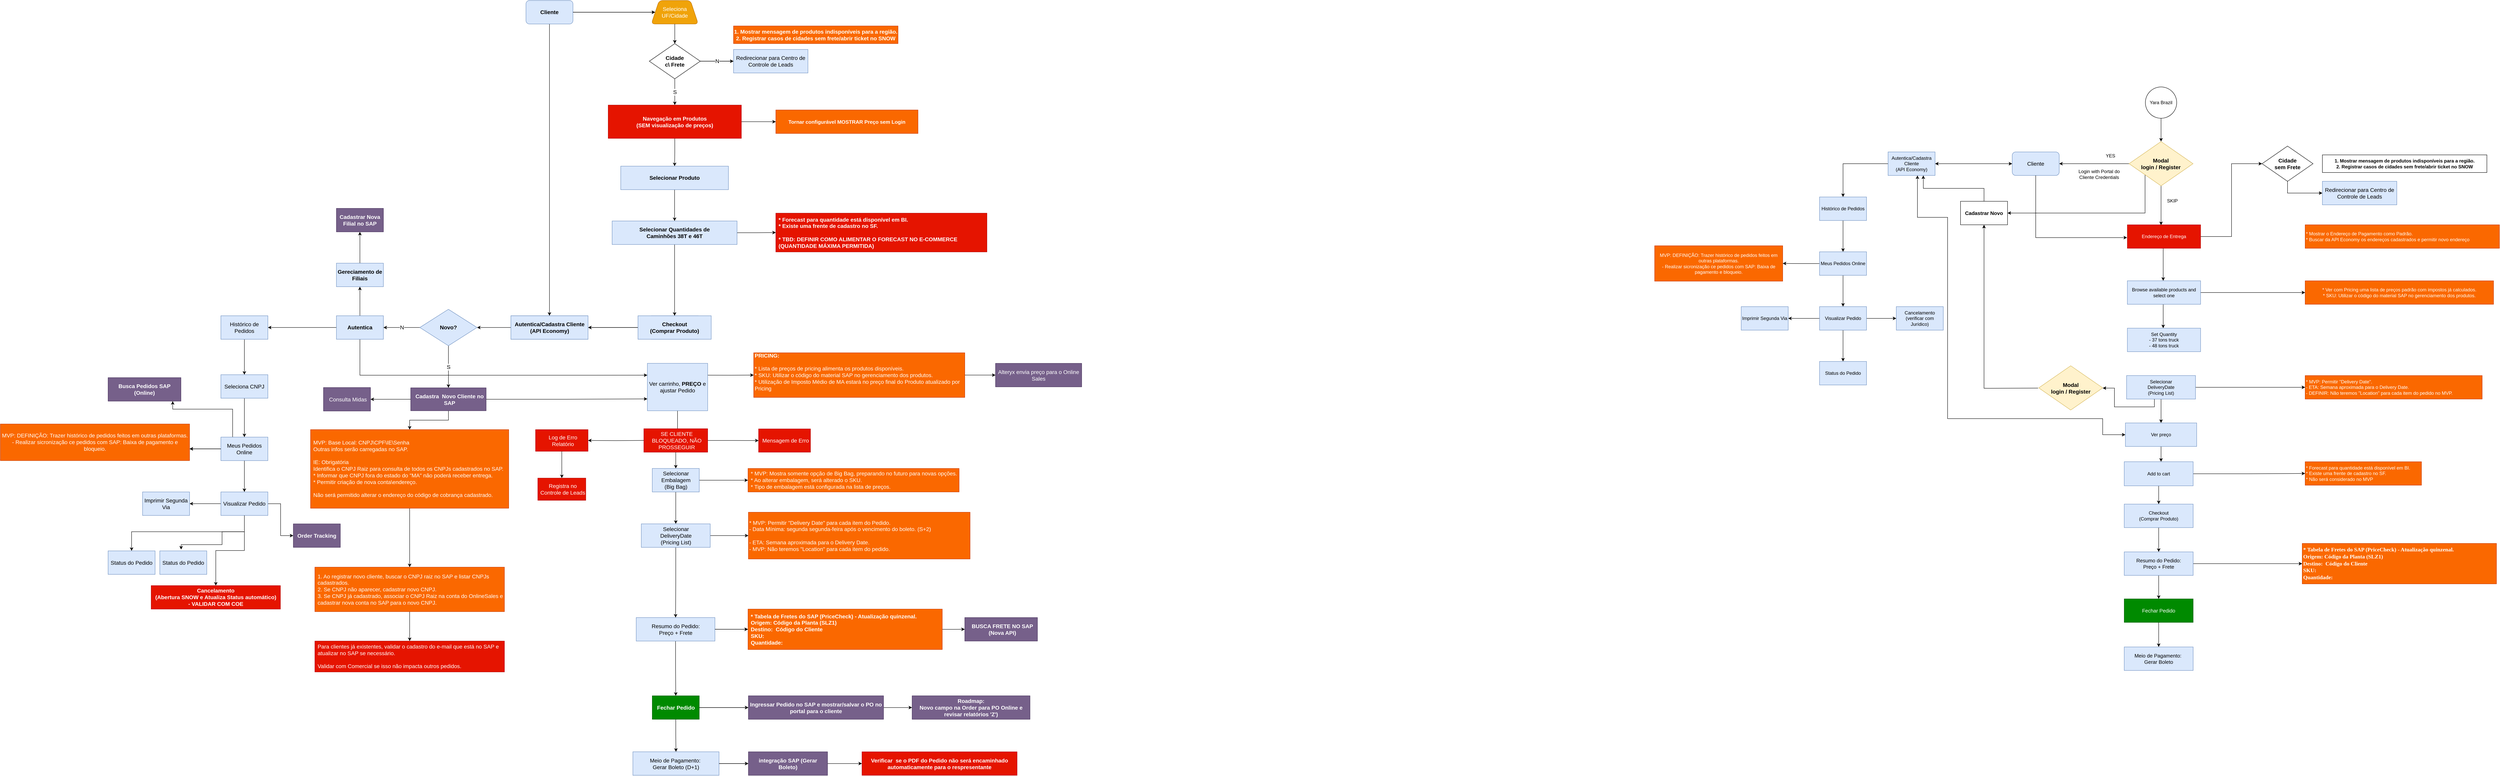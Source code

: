 <mxfile version="13.7.3" type="github" pages="3">
  <diagram id="v70nW824M8R4AOz3LLfw" name="OrderEntry">
    <mxGraphModel dx="6599" dy="4171" grid="1" gridSize="11" guides="1" tooltips="1" connect="1" arrows="1" fold="1" page="1" pageScale="1" pageWidth="2339" pageHeight="3300" math="0" shadow="0">
      <root>
        <mxCell id="0" />
        <mxCell id="1" parent="0" />
        <mxCell id="3Qp2xXLN1smk-MfCKVBW-4" value="" style="edgeStyle=orthogonalEdgeStyle;rounded=0;orthogonalLoop=1;jettySize=auto;html=1;entryX=0;entryY=0.5;entryDx=0;entryDy=0;startArrow=classic;startFill=1;endArrow=none;endFill=0;" parent="1" source="3Qp2xXLN1smk-MfCKVBW-2" target="SC3JEf4WINsSZaT9sH8f-64" edge="1">
          <mxGeometry relative="1" as="geometry">
            <mxPoint x="1353" y="240" as="targetPoint" />
          </mxGeometry>
        </mxCell>
        <mxCell id="YiUYvIcf1jTSnU425tms-5" style="edgeStyle=orthogonalEdgeStyle;rounded=0;orthogonalLoop=1;jettySize=auto;html=1;entryX=1;entryY=0.5;entryDx=0;entryDy=0;startArrow=classic;startFill=1;endArrow=classic;endFill=1;" parent="1" source="3Qp2xXLN1smk-MfCKVBW-2" target="jS5UeziIzz8t74J8Ag5z-3" edge="1">
          <mxGeometry relative="1" as="geometry" />
        </mxCell>
        <mxCell id="3Qp2xXLN1smk-MfCKVBW-2" value="&lt;font style=&quot;font-size: 14px&quot;&gt;Cliente&lt;/font&gt;" style="rounded=1;whiteSpace=wrap;html=1;fillColor=#dae8fc;strokeColor=#6c8ebf;fontSize=13;" parent="1" vertex="1">
          <mxGeometry x="1034" y="210" width="120" height="60" as="geometry" />
        </mxCell>
        <mxCell id="3Qp2xXLN1smk-MfCKVBW-7" style="edgeStyle=orthogonalEdgeStyle;rounded=0;orthogonalLoop=1;jettySize=auto;html=1;entryX=0;entryY=0.5;entryDx=0;entryDy=0;exitX=0.995;exitY=0.361;exitDx=0;exitDy=0;exitPerimeter=0;" parent="1" source="jS5UeziIzz8t74J8Ag5z-44" target="3Qp2xXLN1smk-MfCKVBW-5" edge="1">
          <mxGeometry relative="1" as="geometry">
            <mxPoint x="1464" y="240" as="sourcePoint" />
            <Array as="points">
              <mxPoint x="1514" y="426" />
              <mxPoint x="1594" y="426" />
              <mxPoint x="1594" y="240" />
            </Array>
          </mxGeometry>
        </mxCell>
        <mxCell id="3Qp2xXLN1smk-MfCKVBW-10" value="" style="edgeStyle=orthogonalEdgeStyle;rounded=0;orthogonalLoop=1;jettySize=auto;html=1;exitX=0.5;exitY=1;exitDx=0;exitDy=0;" parent="1" source="3Qp2xXLN1smk-MfCKVBW-5" target="3Qp2xXLN1smk-MfCKVBW-9" edge="1">
          <mxGeometry relative="1" as="geometry" />
        </mxCell>
        <mxCell id="3Qp2xXLN1smk-MfCKVBW-5" value="&lt;font style=&quot;font-size: 14px&quot;&gt;&lt;b&gt;Cidade &lt;br&gt;sem Frete&lt;/b&gt;&lt;/font&gt;" style="rhombus;whiteSpace=wrap;html=1;" parent="1" vertex="1">
          <mxGeometry x="1672" y="195" width="130" height="90" as="geometry" />
        </mxCell>
        <mxCell id="3Qp2xXLN1smk-MfCKVBW-9" value="&lt;font style=&quot;font-size: 14px&quot;&gt;Redirecionar para Centro de Controle de Leads&lt;/font&gt;" style="whiteSpace=wrap;html=1;fillColor=#dae8fc;strokeColor=#6c8ebf;" parent="1" vertex="1">
          <mxGeometry x="1826" y="285" width="190" height="60" as="geometry" />
        </mxCell>
        <mxCell id="3Qp2xXLN1smk-MfCKVBW-12" value="&lt;div&gt;1. Mostrar mensagem de produtos indisponíveis para a região.&lt;/div&gt;&lt;div&gt;2. Registrar casos de cidades sem frete/abrir ticket no SNOW&lt;/div&gt;" style="text;html=1;fillColor=none;align=center;verticalAlign=middle;whiteSpace=wrap;rounded=0;fontStyle=1;strokeColor=#000000;" parent="1" vertex="1">
          <mxGeometry x="1826" y="217.5" width="420" height="45" as="geometry" />
        </mxCell>
        <mxCell id="2mpdW63NxKz5ffvul3Hc-3" style="edgeStyle=orthogonalEdgeStyle;rounded=0;orthogonalLoop=1;jettySize=auto;html=1;entryX=0.5;entryY=0;entryDx=0;entryDy=0;" parent="1" source="jS5UeziIzz8t74J8Ag5z-1" target="jS5UeziIzz8t74J8Ag5z-52" edge="1">
          <mxGeometry relative="1" as="geometry" />
        </mxCell>
        <mxCell id="jS5UeziIzz8t74J8Ag5z-1" value="Checkout&lt;br&gt;(Comprar Produto)" style="whiteSpace=wrap;html=1;fontStyle=0;strokeColor=#6c8ebf;fillColor=#dae8fc;" parent="1" vertex="1">
          <mxGeometry x="1320" y="1109.25" width="176" height="60" as="geometry" />
        </mxCell>
        <mxCell id="jS5UeziIzz8t74J8Ag5z-6" value="" style="edgeStyle=orthogonalEdgeStyle;rounded=0;orthogonalLoop=1;jettySize=auto;html=1;fontSize=13;fontColor=#000000;entryX=0.5;entryY=0;entryDx=0;entryDy=0;" parent="1" source="jS5UeziIzz8t74J8Ag5z-3" target="YiUYvIcf1jTSnU425tms-36" edge="1">
          <mxGeometry relative="1" as="geometry">
            <mxPoint x="577" y="308" as="targetPoint" />
          </mxGeometry>
        </mxCell>
        <mxCell id="YiUYvIcf1jTSnU425tms-6" style="edgeStyle=orthogonalEdgeStyle;rounded=0;orthogonalLoop=1;jettySize=auto;html=1;startArrow=classic;startFill=1;endArrow=classic;endFill=1;entryX=0;entryY=0.5;entryDx=0;entryDy=0;" parent="1" source="jS5UeziIzz8t74J8Ag5z-3" target="2mpdW63NxKz5ffvul3Hc-2" edge="1">
          <mxGeometry relative="1" as="geometry">
            <mxPoint x="1298" y="946" as="targetPoint" />
            <Array as="points">
              <mxPoint x="792" y="377" />
              <mxPoint x="869" y="377" />
              <mxPoint x="869" y="891" />
              <mxPoint x="1265" y="891" />
              <mxPoint x="1265" y="932" />
            </Array>
          </mxGeometry>
        </mxCell>
        <mxCell id="jS5UeziIzz8t74J8Ag5z-3" value="Autentica/Cadastra Cliente&lt;br&gt;(API Economy)" style="whiteSpace=wrap;html=1;fontStyle=0;strokeColor=#6c8ebf;fillColor=#dae8fc;" parent="1" vertex="1">
          <mxGeometry x="717" y="210" width="120" height="60" as="geometry" />
        </mxCell>
        <mxCell id="jS5UeziIzz8t74J8Ag5z-28" value="" style="edgeStyle=orthogonalEdgeStyle;rounded=0;orthogonalLoop=1;jettySize=auto;html=1;fontSize=13;fontColor=#000000;" parent="1" source="jS5UeziIzz8t74J8Ag5z-25" target="jS5UeziIzz8t74J8Ag5z-27" edge="1">
          <mxGeometry relative="1" as="geometry" />
        </mxCell>
        <mxCell id="YiUYvIcf1jTSnU425tms-9" style="edgeStyle=orthogonalEdgeStyle;rounded=0;orthogonalLoop=1;jettySize=auto;html=1;entryX=0.5;entryY=0;entryDx=0;entryDy=0;startArrow=none;startFill=0;endArrow=classic;endFill=1;" parent="1" source="jS5UeziIzz8t74J8Ag5z-25" target="jS5UeziIzz8t74J8Ag5z-1" edge="1">
          <mxGeometry relative="1" as="geometry" />
        </mxCell>
        <mxCell id="jS5UeziIzz8t74J8Ag5z-25" value="Add to cart" style="whiteSpace=wrap;html=1;fontStyle=0;strokeColor=#6c8ebf;fillColor=#dae8fc;" parent="1" vertex="1">
          <mxGeometry x="1320" y="1001" width="176" height="61.5" as="geometry" />
        </mxCell>
        <mxCell id="jS5UeziIzz8t74J8Ag5z-27" value="* Forecast para quantidade está disponível em BI.&lt;br&gt;* Existe uma frente de cadastro no  SF.&lt;br&gt;* Não será considerado no MVP" style="whiteSpace=wrap;html=1;fontStyle=0;strokeColor=#C73500;fillColor=#fa6800;fontColor=#ffffff;align=left;" parent="1" vertex="1">
          <mxGeometry x="1782" y="1001" width="297" height="60" as="geometry" />
        </mxCell>
        <mxCell id="jS5UeziIzz8t74J8Ag5z-31" value="&lt;div&gt;* Ver com Pricing uma lista de preços padrão com impostos já calculados.&lt;/div&gt;&lt;div&gt;* SKU: Utilizar o código do material SAP no gerenciamento dos produtos.&lt;/div&gt;" style="whiteSpace=wrap;html=1;fontStyle=0;strokeColor=#C73500;fillColor=#fa6800;fontColor=#ffffff;" parent="1" vertex="1">
          <mxGeometry x="1782" y="539" width="481" height="60" as="geometry" />
        </mxCell>
        <mxCell id="jS5UeziIzz8t74J8Ag5z-39" value="" style="edgeStyle=orthogonalEdgeStyle;rounded=0;orthogonalLoop=1;jettySize=auto;html=1;fontSize=13;fontColor=#000000;" parent="1" edge="1">
          <mxGeometry relative="1" as="geometry">
            <mxPoint x="447.0" y="953.25" as="sourcePoint" />
          </mxGeometry>
        </mxCell>
        <mxCell id="jS5UeziIzz8t74J8Ag5z-43" value="" style="edgeStyle=orthogonalEdgeStyle;rounded=0;orthogonalLoop=1;jettySize=auto;html=1;fontSize=13;fontColor=#000000;" parent="1" source="jS5UeziIzz8t74J8Ag5z-40" target="jS5UeziIzz8t74J8Ag5z-42" edge="1">
          <mxGeometry relative="1" as="geometry" />
        </mxCell>
        <mxCell id="YiUYvIcf1jTSnU425tms-2" style="edgeStyle=orthogonalEdgeStyle;rounded=0;orthogonalLoop=1;jettySize=auto;html=1;entryX=0.5;entryY=0;entryDx=0;entryDy=0;startArrow=none;startFill=0;endArrow=classic;endFill=1;" parent="1" source="jS5UeziIzz8t74J8Ag5z-40" target="2mpdW63NxKz5ffvul3Hc-2" edge="1">
          <mxGeometry relative="1" as="geometry" />
        </mxCell>
        <mxCell id="jS5UeziIzz8t74J8Ag5z-40" value="Selecionar&lt;br&gt;DeliveryDate&lt;br&gt;(Pricing List)" style="whiteSpace=wrap;html=1;fontStyle=0;strokeColor=#6c8ebf;fillColor=#dae8fc;" parent="1" vertex="1">
          <mxGeometry x="1326" y="781" width="176" height="60" as="geometry" />
        </mxCell>
        <mxCell id="jS5UeziIzz8t74J8Ag5z-42" value="&lt;div&gt;* MVP: Permitir &quot;Delivery Date&quot;.&lt;/div&gt;&lt;div&gt;- ETA: Semana aproximada para o Delivery Date.&lt;/div&gt;&lt;div style=&quot;&quot;&gt;- DEFINIR: Não teremos &quot;Location&quot; para cada item do pedido no MVP.&lt;/div&gt;" style="whiteSpace=wrap;html=1;fontStyle=0;strokeColor=#C73500;fillColor=#fa6800;fontColor=#ffffff;align=left;" parent="1" vertex="1">
          <mxGeometry x="1782" y="781" width="452" height="60" as="geometry" />
        </mxCell>
        <mxCell id="SC3JEf4WINsSZaT9sH8f-66" style="edgeStyle=orthogonalEdgeStyle;rounded=0;orthogonalLoop=1;jettySize=auto;html=1;exitX=-0.004;exitY=0.545;exitDx=0;exitDy=0;startArrow=classic;startFill=1;endArrow=none;endFill=0;exitPerimeter=0;entryX=0.5;entryY=1;entryDx=0;entryDy=0;" parent="1" source="jS5UeziIzz8t74J8Ag5z-44" target="3Qp2xXLN1smk-MfCKVBW-2" edge="1">
          <mxGeometry relative="1" as="geometry">
            <mxPoint x="1100" y="297" as="targetPoint" />
            <Array as="points">
              <mxPoint x="1094" y="429" />
            </Array>
          </mxGeometry>
        </mxCell>
        <mxCell id="SC3JEf4WINsSZaT9sH8f-76" style="edgeStyle=orthogonalEdgeStyle;rounded=0;orthogonalLoop=1;jettySize=auto;html=1;entryX=0.5;entryY=0;entryDx=0;entryDy=0;startArrow=none;startFill=0;endArrow=classic;endFill=1;" parent="1" edge="1">
          <mxGeometry relative="1" as="geometry">
            <mxPoint x="1419.5" y="456" as="sourcePoint" />
            <mxPoint x="1419.5" y="539.0" as="targetPoint" />
          </mxGeometry>
        </mxCell>
        <mxCell id="jS5UeziIzz8t74J8Ag5z-44" value="Endereço de Entrega" style="whiteSpace=wrap;html=1;fontStyle=0;strokeColor=#B20000;fillColor=#e51400;fontColor=#ffffff;" parent="1" vertex="1">
          <mxGeometry x="1328" y="396" width="187" height="60" as="geometry" />
        </mxCell>
        <mxCell id="jS5UeziIzz8t74J8Ag5z-46" value="* Mostrar o Endereço de Pagamento como Padrão.&lt;br&gt;* Buscar da API Economy os endereços cadastrados e permitir novo endereço" style="whiteSpace=wrap;html=1;fontStyle=0;strokeColor=#C73500;fillColor=#fa6800;fontColor=#ffffff;align=left;" parent="1" vertex="1">
          <mxGeometry x="1782" y="396" width="496" height="60" as="geometry" />
        </mxCell>
        <mxCell id="jS5UeziIzz8t74J8Ag5z-51" value="" style="edgeStyle=orthogonalEdgeStyle;rounded=0;orthogonalLoop=1;jettySize=auto;html=1;fontSize=13;fontColor=#000000;" parent="1" target="jS5UeziIzz8t74J8Ag5z-50" edge="1">
          <mxGeometry relative="1" as="geometry">
            <mxPoint x="1100" y="813" as="sourcePoint" />
          </mxGeometry>
        </mxCell>
        <mxCell id="jS5UeziIzz8t74J8Ag5z-53" value="" style="edgeStyle=orthogonalEdgeStyle;rounded=0;orthogonalLoop=1;jettySize=auto;html=1;fontSize=13;fontColor=#000000;startArrow=classic;startFill=1;endArrow=none;endFill=0;" parent="1" edge="1">
          <mxGeometry relative="1" as="geometry">
            <mxPoint x="1265" y="813" as="sourcePoint" />
            <mxPoint x="1397" y="841" as="targetPoint" />
            <Array as="points">
              <mxPoint x="1295" y="813" />
              <mxPoint x="1295" y="861" />
              <mxPoint x="1397" y="861" />
              <mxPoint x="1397" y="841" />
            </Array>
          </mxGeometry>
        </mxCell>
        <mxCell id="YiUYvIcf1jTSnU425tms-4" style="edgeStyle=orthogonalEdgeStyle;rounded=0;orthogonalLoop=1;jettySize=auto;html=1;exitX=0.5;exitY=0;exitDx=0;exitDy=0;entryX=0.75;entryY=1;entryDx=0;entryDy=0;startArrow=none;startFill=0;endArrow=classic;endFill=1;" parent="1" source="jS5UeziIzz8t74J8Ag5z-50" target="jS5UeziIzz8t74J8Ag5z-3" edge="1">
          <mxGeometry relative="1" as="geometry" />
        </mxCell>
        <mxCell id="jS5UeziIzz8t74J8Ag5z-50" value="Cadastrar Novo" style="whiteSpace=wrap;html=1;fontSize=13;fontStyle=1;" parent="1" vertex="1">
          <mxGeometry x="902.0" y="336" width="120" height="60" as="geometry" />
        </mxCell>
        <mxCell id="jS5UeziIzz8t74J8Ag5z-55" style="edgeStyle=orthogonalEdgeStyle;rounded=0;orthogonalLoop=1;jettySize=auto;html=1;entryX=0;entryY=0.5;entryDx=0;entryDy=0;fontSize=13;fontColor=#000000;" parent="1" source="jS5UeziIzz8t74J8Ag5z-52" target="jS5UeziIzz8t74J8Ag5z-54" edge="1">
          <mxGeometry relative="1" as="geometry" />
        </mxCell>
        <mxCell id="jS5UeziIzz8t74J8Ag5z-57" value="" style="edgeStyle=orthogonalEdgeStyle;rounded=0;orthogonalLoop=1;jettySize=auto;html=1;fontSize=13;fontColor=#000000;" parent="1" source="jS5UeziIzz8t74J8Ag5z-52" target="jS5UeziIzz8t74J8Ag5z-56" edge="1">
          <mxGeometry relative="1" as="geometry" />
        </mxCell>
        <mxCell id="jS5UeziIzz8t74J8Ag5z-52" value="Resumo do Pedido: &lt;br&gt;Preço + Frete" style="whiteSpace=wrap;html=1;fontSize=13;fontStyle=0;fillColor=#dae8fc;strokeColor=#6c8ebf;" parent="1" vertex="1">
          <mxGeometry x="1320" y="1231.25" width="176" height="60" as="geometry" />
        </mxCell>
        <mxCell id="jS5UeziIzz8t74J8Ag5z-54" value="&lt;p style=&quot;margin-top: 0pt ; margin-bottom: 0pt ; margin-left: 0in ; text-indent: 0in ; font-size: 14px&quot;&gt;&lt;font face=&quot;calibri&quot; style=&quot;font-size: 14px&quot;&gt;&lt;b&gt;* Tabela de Fretes do SAP (PriceCheck) - Atualização quinzenal.&lt;/b&gt;&lt;/font&gt;&lt;/p&gt;&lt;p style=&quot;margin-top: 0pt ; margin-bottom: 0pt ; margin-left: 0in ; text-indent: 0in ; font-size: 14px&quot;&gt;&lt;font face=&quot;calibri&quot; style=&quot;font-size: 14px&quot;&gt;&lt;b&gt;Origem: Código da Planta (SLZ1)&lt;/b&gt;&lt;/font&gt;&lt;/p&gt;&lt;p style=&quot;margin-top: 0pt ; margin-bottom: 0pt ; margin-left: 0in ; text-indent: 0in ; font-size: 14px&quot;&gt;&lt;font face=&quot;calibri&quot; style=&quot;font-size: 14px&quot;&gt;&lt;b&gt;Destino:&amp;nbsp; Código do Cliente&lt;/b&gt;&lt;/font&gt;&lt;/p&gt;&lt;p style=&quot;margin-top: 0pt ; margin-bottom: 0pt ; margin-left: 0in ; text-indent: 0in ; font-size: 14px&quot;&gt;&lt;font face=&quot;calibri&quot; style=&quot;font-size: 14px&quot;&gt;&lt;b&gt;SKU:&lt;/b&gt;&lt;/font&gt;&lt;/p&gt;&lt;p style=&quot;margin-top: 0pt ; margin-bottom: 0pt ; margin-left: 0in ; text-indent: 0in ; font-size: 14px&quot;&gt;&lt;font face=&quot;calibri&quot; style=&quot;font-size: 14px&quot;&gt;&lt;b&gt;Quantidade:&lt;/b&gt;&lt;/font&gt;&lt;/p&gt;" style="whiteSpace=wrap;html=1;fontStyle=0;strokeColor=#C73500;fillColor=#fa6800;fontColor=#ffffff;align=left;" parent="1" vertex="1">
          <mxGeometry x="1774.5" y="1209.63" width="496" height="103.25" as="geometry" />
        </mxCell>
        <mxCell id="jS5UeziIzz8t74J8Ag5z-59" value="" style="edgeStyle=orthogonalEdgeStyle;rounded=0;orthogonalLoop=1;jettySize=auto;html=1;fontSize=13;fontColor=#000000;" parent="1" source="jS5UeziIzz8t74J8Ag5z-56" target="jS5UeziIzz8t74J8Ag5z-58" edge="1">
          <mxGeometry relative="1" as="geometry" />
        </mxCell>
        <mxCell id="jS5UeziIzz8t74J8Ag5z-56" value="Fechar Pedido" style="whiteSpace=wrap;html=1;fontSize=13;fontStyle=0;strokeColor=#005700;fillColor=#008a00;fontColor=#ffffff;" parent="1" vertex="1">
          <mxGeometry x="1320" y="1351.25" width="176" height="60" as="geometry" />
        </mxCell>
        <mxCell id="jS5UeziIzz8t74J8Ag5z-58" value="Meio de Pagamento:&amp;nbsp;&lt;br&gt;Gerar Boleto" style="whiteSpace=wrap;html=1;fontSize=13;fontStyle=0;strokeColor=#6c8ebf;fillColor=#dae8fc;" parent="1" vertex="1">
          <mxGeometry x="1320" y="1474" width="176" height="60" as="geometry" />
        </mxCell>
        <mxCell id="YiUYvIcf1jTSnU425tms-49" style="edgeStyle=orthogonalEdgeStyle;rounded=0;orthogonalLoop=1;jettySize=auto;html=1;entryX=0.552;entryY=0;entryDx=0;entryDy=0;entryPerimeter=0;startArrow=none;startFill=0;endArrow=classic;endFill=1;" parent="1" edge="1">
          <mxGeometry relative="1" as="geometry">
            <mxPoint x="1415" y="962" as="sourcePoint" />
            <mxPoint x="1414.008" y="1001" as="targetPoint" />
          </mxGeometry>
        </mxCell>
        <mxCell id="2mpdW63NxKz5ffvul3Hc-2" value="Ver preço" style="whiteSpace=wrap;html=1;fontStyle=0;strokeColor=#6c8ebf;fillColor=#dae8fc;" parent="1" vertex="1">
          <mxGeometry x="1323" y="902" width="182" height="60" as="geometry" />
        </mxCell>
        <mxCell id="SC3JEf4WINsSZaT9sH8f-1" value="" style="edgeStyle=orthogonalEdgeStyle;rounded=0;orthogonalLoop=1;jettySize=auto;html=1;fontSize=14;fontFamily=Helvetica;" parent="1" source="SC3JEf4WINsSZaT9sH8f-3" target="SC3JEf4WINsSZaT9sH8f-5" edge="1">
          <mxGeometry relative="1" as="geometry" />
        </mxCell>
        <mxCell id="SC3JEf4WINsSZaT9sH8f-2" style="edgeStyle=orthogonalEdgeStyle;rounded=0;orthogonalLoop=1;jettySize=auto;html=1;fontSize=14;fontColor=#000000;fontFamily=Helvetica;" parent="1" source="SC3JEf4WINsSZaT9sH8f-3" target="SC3JEf4WINsSZaT9sH8f-18" edge="1">
          <mxGeometry relative="1" as="geometry" />
        </mxCell>
        <mxCell id="SC3JEf4WINsSZaT9sH8f-3" value="&lt;font style=&quot;font-size: 14px;&quot;&gt;Cliente&lt;/font&gt;" style="rounded=1;whiteSpace=wrap;html=1;fillColor=#dae8fc;strokeColor=#6c8ebf;fontSize=14;fontStyle=1;fontFamily=Helvetica;" parent="1" vertex="1">
          <mxGeometry x="-2761" y="-176.69" width="120" height="60" as="geometry" />
        </mxCell>
        <mxCell id="SC3JEf4WINsSZaT9sH8f-4" style="edgeStyle=orthogonalEdgeStyle;rounded=0;orthogonalLoop=1;jettySize=auto;html=1;entryX=0.5;entryY=0;entryDx=0;entryDy=0;fontSize=14;fontFamily=Helvetica;" parent="1" source="SC3JEf4WINsSZaT9sH8f-5" target="SC3JEf4WINsSZaT9sH8f-8" edge="1">
          <mxGeometry relative="1" as="geometry" />
        </mxCell>
        <mxCell id="SC3JEf4WINsSZaT9sH8f-5" value="&lt;font style=&quot;font-size: 14px;&quot;&gt;Seleciona&lt;br style=&quot;font-size: 14px;&quot;&gt;UF/Cidade&lt;/font&gt;" style="shape=trapezoid;perimeter=trapezoidPerimeter;whiteSpace=wrap;html=1;fixedSize=1;rounded=1;fillColor=#f0a30a;strokeColor=#BD7000;fontColor=#ffffff;fontSize=14;fontFamily=Helvetica;" parent="1" vertex="1">
          <mxGeometry x="-2441" y="-176.69" width="120" height="60" as="geometry" />
        </mxCell>
        <mxCell id="SC3JEf4WINsSZaT9sH8f-6" value="" style="edgeStyle=orthogonalEdgeStyle;rounded=0;orthogonalLoop=1;jettySize=auto;html=1;fontSize=14;fontFamily=Helvetica;" parent="1" source="SC3JEf4WINsSZaT9sH8f-8" target="SC3JEf4WINsSZaT9sH8f-9" edge="1">
          <mxGeometry relative="1" as="geometry" />
        </mxCell>
        <mxCell id="SC3JEf4WINsSZaT9sH8f-7" value="S" style="edgeStyle=orthogonalEdgeStyle;rounded=0;orthogonalLoop=1;jettySize=auto;html=1;fontSize=14;fontFamily=Helvetica;" parent="1" source="SC3JEf4WINsSZaT9sH8f-8" target="SC3JEf4WINsSZaT9sH8f-14" edge="1">
          <mxGeometry relative="1" as="geometry" />
        </mxCell>
        <mxCell id="SC3JEf4WINsSZaT9sH8f-8" value="&lt;font style=&quot;font-size: 14px&quot;&gt;&lt;b style=&quot;font-size: 14px&quot;&gt;Cidade &lt;br style=&quot;font-size: 14px&quot;&gt;c\ Frete&lt;/b&gt;&lt;/font&gt;" style="rhombus;whiteSpace=wrap;html=1;fontSize=14;fontFamily=Helvetica;" parent="1" vertex="1">
          <mxGeometry x="-2446" y="-66.69" width="130" height="90" as="geometry" />
        </mxCell>
        <mxCell id="SC3JEf4WINsSZaT9sH8f-9" value="&lt;font style=&quot;font-size: 14px;&quot;&gt;Redirecionar para Centro de Controle de Leads&lt;/font&gt;" style="whiteSpace=wrap;html=1;fillColor=#dae8fc;strokeColor=#6c8ebf;fontSize=14;fontFamily=Helvetica;" parent="1" vertex="1">
          <mxGeometry x="-2231" y="-51.69" width="190" height="60" as="geometry" />
        </mxCell>
        <mxCell id="SC3JEf4WINsSZaT9sH8f-10" value="&lt;div style=&quot;font-size: 14px;&quot;&gt;1. Mostrar mensagem de produtos indisponíveis para a região.&lt;/div&gt;&lt;div style=&quot;font-size: 14px;&quot;&gt;2. Registrar casos de cidades sem frete/abrir ticket no SNOW&lt;/div&gt;" style="text;html=1;fillColor=#fa6800;align=center;verticalAlign=middle;whiteSpace=wrap;rounded=0;fontStyle=1;strokeColor=#C73500;fontColor=#ffffff;fontSize=14;fontFamily=Helvetica;" parent="1" vertex="1">
          <mxGeometry x="-2231" y="-111.69" width="420" height="45" as="geometry" />
        </mxCell>
        <mxCell id="SC3JEf4WINsSZaT9sH8f-12" value="" style="edgeStyle=orthogonalEdgeStyle;rounded=0;orthogonalLoop=1;jettySize=auto;html=1;fontSize=14;fontColor=#000000;exitX=0;exitY=0.5;exitDx=0;exitDy=0;entryX=1;entryY=0.5;entryDx=0;entryDy=0;fontFamily=Helvetica;" parent="1" source="SC3JEf4WINsSZaT9sH8f-15" target="SC3JEf4WINsSZaT9sH8f-18" edge="1">
          <mxGeometry relative="1" as="geometry" />
        </mxCell>
        <mxCell id="ZyZWIug1i_7abqR-xJH1-70" value="" style="edgeStyle=orthogonalEdgeStyle;rounded=0;orthogonalLoop=1;jettySize=auto;html=1;fontSize=14;fontFamily=Helvetica;" parent="1" source="SC3JEf4WINsSZaT9sH8f-14" target="ZyZWIug1i_7abqR-xJH1-69" edge="1">
          <mxGeometry relative="1" as="geometry" />
        </mxCell>
        <mxCell id="k7qJe9tMdCRVFwdtE0tW-5" style="edgeStyle=orthogonalEdgeStyle;rounded=0;orthogonalLoop=1;jettySize=auto;html=1;fontSize=13;" parent="1" source="SC3JEf4WINsSZaT9sH8f-14" target="k7qJe9tMdCRVFwdtE0tW-4" edge="1">
          <mxGeometry relative="1" as="geometry" />
        </mxCell>
        <mxCell id="SC3JEf4WINsSZaT9sH8f-14" value="&lt;p style=&quot;margin-top: 0pt ; margin-bottom: 0pt ; margin-left: 0in ; text-indent: 0in ; font-size: 14px&quot;&gt;&lt;font style=&quot;font-size: 14px&quot;&gt;&lt;b style=&quot;font-size: 14px&quot;&gt;Navegação em Produtos&lt;/b&gt;&lt;/font&gt;&lt;/p&gt;&lt;p style=&quot;margin-top: 0pt ; margin-bottom: 0pt ; margin-left: 0in ; text-indent: 0in ; font-size: 14px&quot;&gt;&lt;font style=&quot;font-size: 14px&quot;&gt;&lt;b style=&quot;font-size: 14px&quot;&gt;(SEM visualização de preços)&lt;/b&gt;&lt;/font&gt;&lt;/p&gt;" style="whiteSpace=wrap;html=1;fillColor=#e51400;strokeColor=#B20000;fontStyle=0;fontSize=14;fontFamily=Helvetica;fontColor=#ffffff;" parent="1" vertex="1">
          <mxGeometry x="-2551" y="90.31" width="340" height="85" as="geometry" />
        </mxCell>
        <mxCell id="SC3JEf4WINsSZaT9sH8f-15" value="Checkout&lt;br style=&quot;font-size: 14px;&quot;&gt;(Comprar Produto)" style="whiteSpace=wrap;html=1;fontStyle=0;strokeColor=#6c8ebf;fillColor=#dae8fc;fontSize=14;fontFamily=Helvetica;" parent="1" vertex="1">
          <mxGeometry x="-2441" y="628.31" width="120" height="60" as="geometry" />
        </mxCell>
        <mxCell id="SC3JEf4WINsSZaT9sH8f-18" value="Autentica/Cadastra Cliente&lt;br style=&quot;font-size: 14px;&quot;&gt;&lt;span style=&quot;font-size: 14px;&quot;&gt;(API Economy)&lt;/span&gt;" style="whiteSpace=wrap;html=1;fontStyle=1;strokeColor=#6c8ebf;fillColor=#dae8fc;fontSize=14;fontFamily=Helvetica;" parent="1" vertex="1">
          <mxGeometry x="-2799.5" y="628.31" width="197" height="60" as="geometry" />
        </mxCell>
        <mxCell id="SC3JEf4WINsSZaT9sH8f-21" value="" style="edgeStyle=orthogonalEdgeStyle;rounded=0;orthogonalLoop=1;jettySize=auto;html=1;fontSize=14;fontColor=#000000;fontFamily=Helvetica;" parent="1" source="SC3JEf4WINsSZaT9sH8f-23" target="SC3JEf4WINsSZaT9sH8f-27" edge="1">
          <mxGeometry relative="1" as="geometry" />
        </mxCell>
        <mxCell id="sLcBwwiViFwoJUJywKog-9" style="edgeStyle=orthogonalEdgeStyle;rounded=0;orthogonalLoop=1;jettySize=auto;html=1;exitX=0.25;exitY=0;exitDx=0;exitDy=0;" parent="1" source="SC3JEf4WINsSZaT9sH8f-23" target="w89-vKPUMR_P6JWfKxBr-1" edge="1">
          <mxGeometry relative="1" as="geometry">
            <mxPoint x="-3663" y="855.81" as="targetPoint" />
            <Array as="points">
              <mxPoint x="-3510" y="866.81" />
              <mxPoint x="-3663" y="866.81" />
            </Array>
          </mxGeometry>
        </mxCell>
        <mxCell id="SC3JEf4WINsSZaT9sH8f-23" value="Meus Pedidos Online" style="whiteSpace=wrap;html=1;fontStyle=0;strokeColor=#6c8ebf;fillColor=#dae8fc;fontSize=14;fontFamily=Helvetica;" parent="1" vertex="1">
          <mxGeometry x="-3540" y="938.18" width="120" height="60" as="geometry" />
        </mxCell>
        <mxCell id="SC3JEf4WINsSZaT9sH8f-24" value="" style="edgeStyle=orthogonalEdgeStyle;rounded=0;orthogonalLoop=1;jettySize=auto;html=1;fontSize=14;fontColor=#000000;fontFamily=Helvetica;" parent="1" source="SC3JEf4WINsSZaT9sH8f-27" target="SC3JEf4WINsSZaT9sH8f-28" edge="1">
          <mxGeometry relative="1" as="geometry" />
        </mxCell>
        <mxCell id="SC3JEf4WINsSZaT9sH8f-25" value="" style="edgeStyle=orthogonalEdgeStyle;rounded=0;orthogonalLoop=1;jettySize=auto;html=1;fontSize=14;fontColor=#000000;fontFamily=Helvetica;entryX=0.454;entryY=-0.058;entryDx=0;entryDy=0;entryPerimeter=0;" parent="1" source="SC3JEf4WINsSZaT9sH8f-27" target="SC3JEf4WINsSZaT9sH8f-29" edge="1">
          <mxGeometry relative="1" as="geometry">
            <Array as="points">
              <mxPoint x="-3480" y="1179.68" />
              <mxPoint x="-3537" y="1179.68" />
              <mxPoint x="-3537" y="1212.68" />
              <mxPoint x="-3641" y="1212.68" />
            </Array>
          </mxGeometry>
        </mxCell>
        <mxCell id="k7qJe9tMdCRVFwdtE0tW-2" style="edgeStyle=orthogonalEdgeStyle;rounded=0;orthogonalLoop=1;jettySize=auto;html=1;" parent="1" source="SC3JEf4WINsSZaT9sH8f-27" target="Llw6ylmcB_U-CpbHDsIA-104" edge="1">
          <mxGeometry relative="1" as="geometry" />
        </mxCell>
        <mxCell id="sLcBwwiViFwoJUJywKog-11" style="edgeStyle=orthogonalEdgeStyle;rounded=0;orthogonalLoop=1;jettySize=auto;html=1;entryX=0;entryY=0.5;entryDx=0;entryDy=0;fontSize=14;" parent="1" source="SC3JEf4WINsSZaT9sH8f-27" target="sLcBwwiViFwoJUJywKog-10" edge="1">
          <mxGeometry relative="1" as="geometry" />
        </mxCell>
        <mxCell id="SC3JEf4WINsSZaT9sH8f-27" value="Visualizar Pedido" style="whiteSpace=wrap;html=1;fontStyle=0;strokeColor=#6c8ebf;fillColor=#dae8fc;fontSize=14;fontFamily=Helvetica;" parent="1" vertex="1">
          <mxGeometry x="-3540" y="1078.18" width="120" height="60" as="geometry" />
        </mxCell>
        <mxCell id="SC3JEf4WINsSZaT9sH8f-28" value="Imprimir Segunda Via" style="whiteSpace=wrap;html=1;fontStyle=0;strokeColor=#6c8ebf;fillColor=#dae8fc;fontSize=14;fontFamily=Helvetica;" parent="1" vertex="1">
          <mxGeometry x="-3740" y="1078.18" width="120" height="60" as="geometry" />
        </mxCell>
        <mxCell id="SC3JEf4WINsSZaT9sH8f-29" value="Status do Pedido" style="whiteSpace=wrap;html=1;fontStyle=0;strokeColor=#6c8ebf;fillColor=#dae8fc;fontSize=14;fontFamily=Helvetica;" parent="1" vertex="1">
          <mxGeometry x="-3696" y="1228.68" width="120" height="60" as="geometry" />
        </mxCell>
        <mxCell id="SC3JEf4WINsSZaT9sH8f-32" value="" style="edgeStyle=orthogonalEdgeStyle;rounded=0;orthogonalLoop=1;jettySize=auto;html=1;fontSize=14;fontColor=#000000;fontFamily=Helvetica;" parent="1" source="SC3JEf4WINsSZaT9sH8f-33" target="SC3JEf4WINsSZaT9sH8f-39" edge="1">
          <mxGeometry relative="1" as="geometry" />
        </mxCell>
        <mxCell id="k7qJe9tMdCRVFwdtE0tW-3" style="edgeStyle=orthogonalEdgeStyle;rounded=0;orthogonalLoop=1;jettySize=auto;html=1;exitX=1;exitY=0.25;exitDx=0;exitDy=0;" parent="1" source="SC3JEf4WINsSZaT9sH8f-33" target="SC3JEf4WINsSZaT9sH8f-35" edge="1">
          <mxGeometry relative="1" as="geometry" />
        </mxCell>
        <mxCell id="SC3JEf4WINsSZaT9sH8f-33" value="Ver carrinho, &lt;b&gt;PREÇO&lt;/b&gt; e ajustar Pedido" style="whiteSpace=wrap;html=1;fontStyle=0;strokeColor=#6c8ebf;fillColor=#dae8fc;fontSize=14;fontFamily=Helvetica;" parent="1" vertex="1">
          <mxGeometry x="-2451" y="749.81" width="154" height="121" as="geometry" />
        </mxCell>
        <mxCell id="sLcBwwiViFwoJUJywKog-12" style="edgeStyle=orthogonalEdgeStyle;rounded=0;orthogonalLoop=1;jettySize=auto;html=1;fontSize=14;entryX=0;entryY=0.5;entryDx=0;entryDy=0;" parent="1" source="SC3JEf4WINsSZaT9sH8f-35" target="sLcBwwiViFwoJUJywKog-13" edge="1">
          <mxGeometry relative="1" as="geometry">
            <mxPoint x="-1529" y="692.81" as="targetPoint" />
          </mxGeometry>
        </mxCell>
        <mxCell id="SC3JEf4WINsSZaT9sH8f-35" value="&lt;div style=&quot;font-size: 14px&quot;&gt;&lt;b&gt;PRICING:&lt;/b&gt;&lt;/div&gt;&lt;div style=&quot;font-size: 14px&quot;&gt;&lt;b&gt;&lt;br&gt;&lt;/b&gt;&lt;/div&gt;&lt;div style=&quot;font-size: 14px&quot;&gt;* Lista de preços de pricing alimenta os produtos disponíveis.&lt;/div&gt;&lt;div style=&quot;font-size: 14px&quot;&gt;* SKU: Utilizar o código do material SAP no gerenciamento dos produtos.&lt;/div&gt;&lt;div style=&quot;font-size: 14px&quot;&gt;&lt;span style=&quot;font-size: 14px&quot;&gt;* Utilização de Imposto Médio de MA estará no preço final do Produto atualizado por Pricing&lt;/span&gt;&lt;br style=&quot;font-size: 14px&quot;&gt;&lt;/div&gt;&lt;div style=&quot;font-size: 14px&quot;&gt;&lt;br&gt;&lt;/div&gt;" style="whiteSpace=wrap;html=1;fontStyle=0;strokeColor=#C73500;fillColor=#fa6800;fontColor=#ffffff;align=left;fontSize=14;fontFamily=Helvetica;" parent="1" vertex="1">
          <mxGeometry x="-2179.5" y="722.81" width="539" height="114" as="geometry" />
        </mxCell>
        <mxCell id="SC3JEf4WINsSZaT9sH8f-36" value="&lt;div style=&quot;font-size: 14px;&quot;&gt;MVP: DEFINIÇÃO: Trazer histórico de pedidos feitos em outras plataformas.&lt;/div&gt;&lt;div style=&quot;font-size: 14px;&quot;&gt;- Realizar sicronização ce pedidos com SAP: Baixa de pagamento e bloqueio.&lt;/div&gt;" style="whiteSpace=wrap;html=1;fontStyle=0;strokeColor=#C73500;fillColor=#fa6800;fontColor=#ffffff;fontSize=14;fontFamily=Helvetica;" parent="1" vertex="1">
          <mxGeometry x="-4103" y="904.68" width="483" height="93.5" as="geometry" />
        </mxCell>
        <mxCell id="SC3JEf4WINsSZaT9sH8f-37" value="" style="edgeStyle=orthogonalEdgeStyle;rounded=0;orthogonalLoop=1;jettySize=auto;html=1;fontSize=14;fontColor=#000000;fontFamily=Helvetica;" parent="1" source="SC3JEf4WINsSZaT9sH8f-39" target="SC3JEf4WINsSZaT9sH8f-40" edge="1">
          <mxGeometry relative="1" as="geometry" />
        </mxCell>
        <mxCell id="SC3JEf4WINsSZaT9sH8f-38" value="" style="edgeStyle=orthogonalEdgeStyle;rounded=0;orthogonalLoop=1;jettySize=auto;html=1;fontSize=14;fontColor=#000000;fontFamily=Helvetica;" parent="1" source="SC3JEf4WINsSZaT9sH8f-39" target="SC3JEf4WINsSZaT9sH8f-43" edge="1">
          <mxGeometry relative="1" as="geometry" />
        </mxCell>
        <mxCell id="SC3JEf4WINsSZaT9sH8f-39" value="Selecionar Embalagem&lt;br style=&quot;font-size: 14px;&quot;&gt;(Big Bag)" style="whiteSpace=wrap;html=1;fontStyle=0;strokeColor=#6c8ebf;fillColor=#dae8fc;fontSize=14;fontFamily=Helvetica;" parent="1" vertex="1">
          <mxGeometry x="-2438.5" y="1018.19" width="120" height="60" as="geometry" />
        </mxCell>
        <mxCell id="SC3JEf4WINsSZaT9sH8f-40" value="&lt;div style=&quot;font-size: 14px;&quot;&gt;* MVP: Mostra somente opção de Big Bag, preparando no futuro para novas opções.&lt;/div&gt;&lt;div style=&quot;font-size: 14px;&quot;&gt;* Ao alterar embalagem, será alterado o SKU.&lt;/div&gt;&lt;div style=&quot;font-size: 14px;&quot;&gt;* Tipo de embalagem está configurada na lista de preços.&lt;/div&gt;" style="whiteSpace=wrap;html=1;fontStyle=0;strokeColor=#C73500;fillColor=#fa6800;fontColor=#ffffff;align=left;spacingLeft=5;fontSize=14;fontFamily=Helvetica;" parent="1" vertex="1">
          <mxGeometry x="-2194" y="1018.19" width="539" height="60" as="geometry" />
        </mxCell>
        <mxCell id="SC3JEf4WINsSZaT9sH8f-41" value="" style="edgeStyle=orthogonalEdgeStyle;rounded=0;orthogonalLoop=1;jettySize=auto;html=1;fontSize=14;fontColor=#000000;fontFamily=Helvetica;" parent="1" source="SC3JEf4WINsSZaT9sH8f-43" target="SC3JEf4WINsSZaT9sH8f-44" edge="1">
          <mxGeometry relative="1" as="geometry" />
        </mxCell>
        <mxCell id="ZyZWIug1i_7abqR-xJH1-56" style="edgeStyle=orthogonalEdgeStyle;rounded=0;orthogonalLoop=1;jettySize=auto;html=1;entryX=0.5;entryY=0;entryDx=0;entryDy=0;fontSize=14;fontFamily=Helvetica;" parent="1" source="SC3JEf4WINsSZaT9sH8f-43" target="SC3JEf4WINsSZaT9sH8f-55" edge="1">
          <mxGeometry relative="1" as="geometry" />
        </mxCell>
        <mxCell id="SC3JEf4WINsSZaT9sH8f-43" value="Selecionar&lt;br style=&quot;font-size: 14px;&quot;&gt;DeliveryDate&lt;br style=&quot;font-size: 14px;&quot;&gt;(Pricing List)" style="whiteSpace=wrap;html=1;fontStyle=0;strokeColor=#6c8ebf;fillColor=#dae8fc;fontSize=14;fontFamily=Helvetica;" parent="1" vertex="1">
          <mxGeometry x="-2466.5" y="1159.68" width="176" height="60" as="geometry" />
        </mxCell>
        <mxCell id="SC3JEf4WINsSZaT9sH8f-44" value="&lt;div style=&quot;font-size: 14px;&quot;&gt;* MVP: Permitir &quot;Delivery Date&quot; para cada item do Pedido.&amp;nbsp;&lt;/div&gt;&lt;div style=&quot;font-size: 14px;&quot;&gt;- Data Mínima: segunda segunda-feira após o vencimento do boleto. (S+2)&lt;/div&gt;&lt;div style=&quot;font-size: 14px;&quot;&gt;&amp;nbsp;&lt;/div&gt;&lt;div style=&quot;font-size: 14px;&quot;&gt;- ETA: Semana aproximada para o Delivery Date.&lt;/div&gt;&lt;div style=&quot;font-size: 14px;&quot;&gt;- MVP: Não teremos &quot;Location&quot; para cada item do pedido.&lt;/div&gt;" style="whiteSpace=wrap;html=1;fontStyle=0;strokeColor=#C73500;fillColor=#fa6800;fontColor=#ffffff;align=left;fontSize=14;fontFamily=Helvetica;" parent="1" vertex="1">
          <mxGeometry x="-2193" y="1129.99" width="566" height="119.37" as="geometry" />
        </mxCell>
        <mxCell id="ZyZWIug1i_7abqR-xJH1-66" value="" style="edgeStyle=orthogonalEdgeStyle;rounded=0;orthogonalLoop=1;jettySize=auto;html=1;fontSize=14;fontFamily=Helvetica;" parent="1" source="SC3JEf4WINsSZaT9sH8f-52" target="ZyZWIug1i_7abqR-xJH1-65" edge="1">
          <mxGeometry relative="1" as="geometry" />
        </mxCell>
        <mxCell id="SC3JEf4WINsSZaT9sH8f-52" value="Gereciamento de Filiais" style="whiteSpace=wrap;html=1;fontSize=14;fontStyle=1;fillColor=#dae8fc;strokeColor=#6c8ebf;fontFamily=Helvetica;" parent="1" vertex="1">
          <mxGeometry x="-3245" y="494.06" width="120" height="60" as="geometry" />
        </mxCell>
        <mxCell id="SC3JEf4WINsSZaT9sH8f-53" style="edgeStyle=orthogonalEdgeStyle;rounded=0;orthogonalLoop=1;jettySize=auto;html=1;entryX=0;entryY=0.5;entryDx=0;entryDy=0;fontSize=14;fontColor=#000000;fontFamily=Helvetica;" parent="1" source="SC3JEf4WINsSZaT9sH8f-55" target="SC3JEf4WINsSZaT9sH8f-56" edge="1">
          <mxGeometry relative="1" as="geometry" />
        </mxCell>
        <mxCell id="SC3JEf4WINsSZaT9sH8f-54" value="" style="edgeStyle=orthogonalEdgeStyle;rounded=0;orthogonalLoop=1;jettySize=auto;html=1;fontSize=14;fontColor=#000000;fontFamily=Helvetica;" parent="1" source="SC3JEf4WINsSZaT9sH8f-55" target="SC3JEf4WINsSZaT9sH8f-58" edge="1">
          <mxGeometry relative="1" as="geometry" />
        </mxCell>
        <mxCell id="SC3JEf4WINsSZaT9sH8f-55" value="Resumo do Pedido: &lt;br style=&quot;font-size: 14px;&quot;&gt;Preço + Frete" style="whiteSpace=wrap;html=1;fontSize=14;fontStyle=0;fillColor=#dae8fc;strokeColor=#6c8ebf;fontFamily=Helvetica;" parent="1" vertex="1">
          <mxGeometry x="-2479.5" y="1398.94" width="201" height="60" as="geometry" />
        </mxCell>
        <mxCell id="0uTU3GbLn5igYx63vfDj-19" value="" style="edgeStyle=orthogonalEdgeStyle;rounded=0;orthogonalLoop=1;jettySize=auto;html=1;fontSize=14;fontFamily=Helvetica;" parent="1" source="SC3JEf4WINsSZaT9sH8f-56" target="0uTU3GbLn5igYx63vfDj-18" edge="1">
          <mxGeometry relative="1" as="geometry" />
        </mxCell>
        <mxCell id="SC3JEf4WINsSZaT9sH8f-56" value="&lt;p style=&quot;margin-top: 0pt; margin-bottom: 0pt; margin-left: 0in; text-indent: 0in; font-size: 14px;&quot;&gt;&lt;font style=&quot;font-size: 14px;&quot;&gt;&lt;b style=&quot;font-size: 14px;&quot;&gt;* Tabela de Fretes do SAP (PriceCheck) - Atualização quinzenal.&lt;/b&gt;&lt;/font&gt;&lt;/p&gt;&lt;p style=&quot;margin-top: 0pt; margin-bottom: 0pt; margin-left: 0in; text-indent: 0in; font-size: 14px;&quot;&gt;&lt;font style=&quot;font-size: 14px;&quot;&gt;&lt;b style=&quot;font-size: 14px;&quot;&gt;Origem: Código da Planta (SLZ1)&lt;/b&gt;&lt;/font&gt;&lt;/p&gt;&lt;p style=&quot;margin-top: 0pt; margin-bottom: 0pt; margin-left: 0in; text-indent: 0in; font-size: 14px;&quot;&gt;&lt;font style=&quot;font-size: 14px;&quot;&gt;&lt;b style=&quot;font-size: 14px;&quot;&gt;Destino:&amp;nbsp; Código do Cliente&lt;/b&gt;&lt;/font&gt;&lt;/p&gt;&lt;p style=&quot;margin-top: 0pt; margin-bottom: 0pt; margin-left: 0in; text-indent: 0in; font-size: 14px;&quot;&gt;&lt;font style=&quot;font-size: 14px;&quot;&gt;&lt;b style=&quot;font-size: 14px;&quot;&gt;SKU:&lt;/b&gt;&lt;/font&gt;&lt;/p&gt;&lt;p style=&quot;margin-top: 0pt; margin-bottom: 0pt; margin-left: 0in; text-indent: 0in; font-size: 14px;&quot;&gt;&lt;font style=&quot;font-size: 14px;&quot;&gt;&lt;b style=&quot;font-size: 14px;&quot;&gt;Quantidade:&lt;/b&gt;&lt;/font&gt;&lt;/p&gt;" style="whiteSpace=wrap;html=1;fontStyle=0;strokeColor=#C73500;fillColor=#fa6800;fontColor=#ffffff;align=left;spacingLeft=5;fontSize=14;fontFamily=Helvetica;" parent="1" vertex="1">
          <mxGeometry x="-2194" y="1377.31" width="496" height="103.25" as="geometry" />
        </mxCell>
        <mxCell id="SC3JEf4WINsSZaT9sH8f-57" value="" style="edgeStyle=orthogonalEdgeStyle;rounded=0;orthogonalLoop=1;jettySize=auto;html=1;fontSize=14;fontColor=#000000;fontFamily=Helvetica;" parent="1" source="SC3JEf4WINsSZaT9sH8f-58" target="SC3JEf4WINsSZaT9sH8f-59" edge="1">
          <mxGeometry relative="1" as="geometry" />
        </mxCell>
        <mxCell id="SC3JEf4WINsSZaT9sH8f-58" value="Fechar Pedido" style="whiteSpace=wrap;html=1;fontSize=14;fontStyle=1;strokeColor=#005700;fillColor=#008a00;fontColor=#ffffff;fontFamily=Helvetica;" parent="1" vertex="1">
          <mxGeometry x="-2438.5" y="1598.69" width="120" height="60" as="geometry" />
        </mxCell>
        <mxCell id="qlnjHwctC9TvnMz6O5r_-2" value="" style="edgeStyle=orthogonalEdgeStyle;rounded=0;orthogonalLoop=1;jettySize=auto;html=1;fontSize=14;fontFamily=Helvetica;" parent="1" source="SC3JEf4WINsSZaT9sH8f-59" target="qlnjHwctC9TvnMz6O5r_-1" edge="1">
          <mxGeometry relative="1" as="geometry" />
        </mxCell>
        <mxCell id="SC3JEf4WINsSZaT9sH8f-59" value="Meio de Pagamento:&amp;nbsp;&lt;br style=&quot;font-size: 14px;&quot;&gt;Gerar Boleto (D+1)" style="whiteSpace=wrap;html=1;fontSize=14;fontStyle=0;strokeColor=#6c8ebf;fillColor=#dae8fc;fontFamily=Helvetica;" parent="1" vertex="1">
          <mxGeometry x="-2488" y="1741.69" width="220" height="60" as="geometry" />
        </mxCell>
        <mxCell id="SC3JEf4WINsSZaT9sH8f-61" style="edgeStyle=orthogonalEdgeStyle;rounded=0;orthogonalLoop=1;jettySize=auto;html=1;entryX=0.5;entryY=0;entryDx=0;entryDy=0;" parent="1" source="SC3JEf4WINsSZaT9sH8f-60" target="SC3JEf4WINsSZaT9sH8f-64" edge="1">
          <mxGeometry relative="1" as="geometry">
            <mxPoint x="1414" y="210" as="targetPoint" />
          </mxGeometry>
        </mxCell>
        <mxCell id="SC3JEf4WINsSZaT9sH8f-60" value="Yara Brazil" style="ellipse;whiteSpace=wrap;html=1;aspect=fixed;" parent="1" vertex="1">
          <mxGeometry x="1374" y="44" width="80" height="80" as="geometry" />
        </mxCell>
        <mxCell id="SC3JEf4WINsSZaT9sH8f-67" style="edgeStyle=orthogonalEdgeStyle;rounded=0;orthogonalLoop=1;jettySize=auto;html=1;entryX=0.46;entryY=0.014;entryDx=0;entryDy=0;entryPerimeter=0;startArrow=none;startFill=0;endArrow=classic;endFill=1;" parent="1" source="SC3JEf4WINsSZaT9sH8f-64" target="jS5UeziIzz8t74J8Ag5z-44" edge="1">
          <mxGeometry relative="1" as="geometry" />
        </mxCell>
        <mxCell id="YiUYvIcf1jTSnU425tms-48" style="edgeStyle=orthogonalEdgeStyle;rounded=0;orthogonalLoop=1;jettySize=auto;html=1;exitX=0;exitY=1;exitDx=0;exitDy=0;entryX=1;entryY=0.5;entryDx=0;entryDy=0;startArrow=none;startFill=0;endArrow=classic;endFill=1;" parent="1" source="SC3JEf4WINsSZaT9sH8f-64" target="jS5UeziIzz8t74J8Ag5z-50" edge="1">
          <mxGeometry relative="1" as="geometry">
            <Array as="points">
              <mxPoint x="1373" y="366" />
            </Array>
          </mxGeometry>
        </mxCell>
        <mxCell id="SC3JEf4WINsSZaT9sH8f-64" value="&lt;span style=&quot;font-size: 14px&quot;&gt;&lt;b&gt;Modal &lt;br&gt;login / Register&lt;/b&gt;&lt;/span&gt;" style="rhombus;whiteSpace=wrap;html=1;fillColor=#fff2cc;strokeColor=#d6b656;" parent="1" vertex="1">
          <mxGeometry x="1332.39" y="183.5" width="163.22" height="113" as="geometry" />
        </mxCell>
        <mxCell id="SC3JEf4WINsSZaT9sH8f-68" value="YES" style="text;html=1;strokeColor=none;fillColor=none;align=center;verticalAlign=middle;whiteSpace=wrap;rounded=0;" parent="1" vertex="1">
          <mxGeometry x="1265" y="210" width="40" height="20" as="geometry" />
        </mxCell>
        <mxCell id="SC3JEf4WINsSZaT9sH8f-70" value="SKIP" style="text;html=1;strokeColor=none;fillColor=none;align=center;verticalAlign=middle;whiteSpace=wrap;rounded=0;" parent="1" vertex="1">
          <mxGeometry x="1423" y="325" width="40" height="20" as="geometry" />
        </mxCell>
        <mxCell id="SC3JEf4WINsSZaT9sH8f-73" value="Login with Portal do Cliente Credentials" style="text;html=1;strokeColor=none;fillColor=none;align=center;verticalAlign=middle;whiteSpace=wrap;rounded=0;" parent="1" vertex="1">
          <mxGeometry x="1201" y="257" width="110" height="20" as="geometry" />
        </mxCell>
        <mxCell id="SC3JEf4WINsSZaT9sH8f-78" style="edgeStyle=orthogonalEdgeStyle;rounded=0;orthogonalLoop=1;jettySize=auto;html=1;entryX=0;entryY=0.5;entryDx=0;entryDy=0;startArrow=none;startFill=0;endArrow=classic;endFill=1;" parent="1" source="SC3JEf4WINsSZaT9sH8f-75" target="jS5UeziIzz8t74J8Ag5z-31" edge="1">
          <mxGeometry relative="1" as="geometry" />
        </mxCell>
        <mxCell id="SC3JEf4WINsSZaT9sH8f-80" style="edgeStyle=orthogonalEdgeStyle;rounded=0;orthogonalLoop=1;jettySize=auto;html=1;entryX=0.5;entryY=0;entryDx=0;entryDy=0;startArrow=none;startFill=0;endArrow=classic;endFill=1;" parent="1" edge="1">
          <mxGeometry relative="1" as="geometry">
            <mxPoint x="1419.5" y="599" as="sourcePoint" />
            <mxPoint x="1419.5" y="660" as="targetPoint" />
          </mxGeometry>
        </mxCell>
        <mxCell id="SC3JEf4WINsSZaT9sH8f-75" value="Browse available products and select one" style="whiteSpace=wrap;html=1;fontStyle=0;strokeColor=#6c8ebf;fillColor=#dae8fc;" parent="1" vertex="1">
          <mxGeometry x="1328" y="539" width="187" height="60" as="geometry" />
        </mxCell>
        <mxCell id="SC3JEf4WINsSZaT9sH8f-79" value="Set Quantity&lt;br&gt;- 37 tons truck&lt;br&gt;- 48 tons truck" style="whiteSpace=wrap;html=1;fontStyle=0;strokeColor=#6c8ebf;fillColor=#dae8fc;" parent="1" vertex="1">
          <mxGeometry x="1328" y="660" width="187" height="60" as="geometry" />
        </mxCell>
        <mxCell id="YiUYvIcf1jTSnU425tms-3" value="&lt;span style=&quot;font-size: 14px&quot;&gt;&lt;b&gt;Modal &lt;br&gt;login / Register&lt;/b&gt;&lt;/span&gt;" style="rhombus;whiteSpace=wrap;html=1;fillColor=#fff2cc;strokeColor=#d6b656;" parent="1" vertex="1">
          <mxGeometry x="1101.78" y="756" width="163.22" height="113" as="geometry" />
        </mxCell>
        <mxCell id="YiUYvIcf1jTSnU425tms-35" value="" style="edgeStyle=orthogonalEdgeStyle;rounded=0;orthogonalLoop=1;jettySize=auto;html=1;fontSize=13;fontColor=#000000;" parent="1" source="YiUYvIcf1jTSnU425tms-36" target="YiUYvIcf1jTSnU425tms-39" edge="1">
          <mxGeometry relative="1" as="geometry" />
        </mxCell>
        <mxCell id="YiUYvIcf1jTSnU425tms-36" value="Histórico de Pedidos" style="whiteSpace=wrap;html=1;fontStyle=0;strokeColor=#6c8ebf;fillColor=#dae8fc;" parent="1" vertex="1">
          <mxGeometry x="542" y="325" width="120" height="60" as="geometry" />
        </mxCell>
        <mxCell id="YiUYvIcf1jTSnU425tms-37" value="" style="edgeStyle=orthogonalEdgeStyle;rounded=0;orthogonalLoop=1;jettySize=auto;html=1;fontSize=13;fontColor=#000000;" parent="1" source="YiUYvIcf1jTSnU425tms-39" target="YiUYvIcf1jTSnU425tms-43" edge="1">
          <mxGeometry relative="1" as="geometry" />
        </mxCell>
        <mxCell id="YiUYvIcf1jTSnU425tms-38" value="" style="edgeStyle=orthogonalEdgeStyle;rounded=0;orthogonalLoop=1;jettySize=auto;html=1;fontSize=13;fontColor=#000000;" parent="1" source="YiUYvIcf1jTSnU425tms-39" target="YiUYvIcf1jTSnU425tms-47" edge="1">
          <mxGeometry relative="1" as="geometry" />
        </mxCell>
        <mxCell id="YiUYvIcf1jTSnU425tms-39" value="Meus Pedidos Online" style="whiteSpace=wrap;html=1;fontStyle=0;strokeColor=#6c8ebf;fillColor=#dae8fc;" parent="1" vertex="1">
          <mxGeometry x="542" y="465" width="120" height="60" as="geometry" />
        </mxCell>
        <mxCell id="YiUYvIcf1jTSnU425tms-40" value="" style="edgeStyle=orthogonalEdgeStyle;rounded=0;orthogonalLoop=1;jettySize=auto;html=1;fontSize=13;fontColor=#000000;" parent="1" source="YiUYvIcf1jTSnU425tms-43" target="YiUYvIcf1jTSnU425tms-44" edge="1">
          <mxGeometry relative="1" as="geometry" />
        </mxCell>
        <mxCell id="YiUYvIcf1jTSnU425tms-41" value="" style="edgeStyle=orthogonalEdgeStyle;rounded=0;orthogonalLoop=1;jettySize=auto;html=1;fontSize=13;fontColor=#000000;" parent="1" source="YiUYvIcf1jTSnU425tms-43" target="YiUYvIcf1jTSnU425tms-45" edge="1">
          <mxGeometry relative="1" as="geometry" />
        </mxCell>
        <mxCell id="YiUYvIcf1jTSnU425tms-42" value="" style="edgeStyle=orthogonalEdgeStyle;rounded=0;orthogonalLoop=1;jettySize=auto;html=1;fontSize=13;fontColor=#000000;" parent="1" source="YiUYvIcf1jTSnU425tms-43" target="YiUYvIcf1jTSnU425tms-46" edge="1">
          <mxGeometry relative="1" as="geometry" />
        </mxCell>
        <mxCell id="YiUYvIcf1jTSnU425tms-43" value="Visualizar Pedido" style="whiteSpace=wrap;html=1;fontStyle=0;strokeColor=#6c8ebf;fillColor=#dae8fc;" parent="1" vertex="1">
          <mxGeometry x="542" y="605" width="120" height="60" as="geometry" />
        </mxCell>
        <mxCell id="YiUYvIcf1jTSnU425tms-44" value="Imprimir Segunda Via" style="whiteSpace=wrap;html=1;fontStyle=0;strokeColor=#6c8ebf;fillColor=#dae8fc;" parent="1" vertex="1">
          <mxGeometry x="342" y="605" width="120" height="60" as="geometry" />
        </mxCell>
        <mxCell id="YiUYvIcf1jTSnU425tms-45" value="Status do Pedido" style="whiteSpace=wrap;html=1;fontStyle=0;strokeColor=#6c8ebf;fillColor=#dae8fc;" parent="1" vertex="1">
          <mxGeometry x="542" y="745" width="120" height="60" as="geometry" />
        </mxCell>
        <mxCell id="YiUYvIcf1jTSnU425tms-46" value="Cancelamento&lt;br&gt;(verificar com Jurídico)" style="whiteSpace=wrap;html=1;fontStyle=0;strokeColor=#6c8ebf;fillColor=#dae8fc;" parent="1" vertex="1">
          <mxGeometry x="738" y="605" width="120" height="60" as="geometry" />
        </mxCell>
        <mxCell id="YiUYvIcf1jTSnU425tms-47" value="&lt;div&gt;MVP: DEFINIÇÃO: Trazer histórico de pedidos feitos em outras plataformas.&lt;/div&gt;&lt;div&gt;- Realizar sicronização ce pedidos com SAP: Baixa de pagamento e bloqueio.&lt;/div&gt;" style="whiteSpace=wrap;html=1;fontStyle=0;strokeColor=#C73500;fillColor=#fa6800;fontColor=#ffffff;" parent="1" vertex="1">
          <mxGeometry x="121" y="449.5" width="327" height="90.5" as="geometry" />
        </mxCell>
        <mxCell id="ZyZWIug1i_7abqR-xJH1-10" value="" style="edgeStyle=orthogonalEdgeStyle;rounded=0;orthogonalLoop=1;jettySize=auto;html=1;fontSize=14;fontFamily=Helvetica;" parent="1" source="53-n7_swVfXgAftsPMF5-1" target="ZyZWIug1i_7abqR-xJH1-9" edge="1">
          <mxGeometry relative="1" as="geometry" />
        </mxCell>
        <mxCell id="ZyZWIug1i_7abqR-xJH1-57" style="edgeStyle=orthogonalEdgeStyle;rounded=0;orthogonalLoop=1;jettySize=auto;html=1;entryX=0;entryY=0.75;entryDx=0;entryDy=0;fontSize=14;fontFamily=Helvetica;" parent="1" source="53-n7_swVfXgAftsPMF5-1" target="SC3JEf4WINsSZaT9sH8f-33" edge="1">
          <mxGeometry relative="1" as="geometry" />
        </mxCell>
        <mxCell id="ZyZWIug1i_7abqR-xJH1-67" style="edgeStyle=orthogonalEdgeStyle;rounded=0;orthogonalLoop=1;jettySize=auto;html=1;fontSize=14;fontFamily=Helvetica;" parent="1" source="53-n7_swVfXgAftsPMF5-1" target="0uTU3GbLn5igYx63vfDj-3" edge="1">
          <mxGeometry relative="1" as="geometry" />
        </mxCell>
        <mxCell id="53-n7_swVfXgAftsPMF5-1" value="Cadastra&amp;nbsp; Novo Cliente no SAP" style="whiteSpace=wrap;html=1;fontStyle=1;strokeColor=#432D57;fillColor=#76608a;fontColor=#ffffff;align=center;spacingLeft=5;fontSize=14;fontFamily=Helvetica;" parent="1" vertex="1">
          <mxGeometry x="-3055.25" y="812.31" width="192.5" height="58.5" as="geometry" />
        </mxCell>
        <mxCell id="53-n7_swVfXgAftsPMF5-3" value="" style="edgeStyle=orthogonalEdgeStyle;rounded=0;orthogonalLoop=1;jettySize=auto;html=1;fontSize=14;exitX=1;exitY=0.5;exitDx=0;exitDy=0;fontFamily=Helvetica;" parent="1" source="SC3JEf4WINsSZaT9sH8f-58" target="53-n7_swVfXgAftsPMF5-4" edge="1">
          <mxGeometry relative="1" as="geometry">
            <mxPoint x="-2352.28" y="1617.69" as="sourcePoint" />
          </mxGeometry>
        </mxCell>
        <mxCell id="sLcBwwiViFwoJUJywKog-17" value="" style="edgeStyle=orthogonalEdgeStyle;rounded=0;orthogonalLoop=1;jettySize=auto;html=1;fontSize=14;" parent="1" source="53-n7_swVfXgAftsPMF5-4" target="sLcBwwiViFwoJUJywKog-16" edge="1">
          <mxGeometry relative="1" as="geometry" />
        </mxCell>
        <mxCell id="53-n7_swVfXgAftsPMF5-4" value="Ingressar Pedido no SAP e mostrar/salvar o PO no portal para o cliente" style="whiteSpace=wrap;html=1;fontSize=14;fontColor=#ffffff;fontStyle=1;strokeColor=#432D57;fillColor=#76608a;fontFamily=Helvetica;" parent="1" vertex="1">
          <mxGeometry x="-2193" y="1598.69" width="345" height="60" as="geometry" />
        </mxCell>
        <mxCell id="sLcBwwiViFwoJUJywKog-2" value="" style="edgeStyle=orthogonalEdgeStyle;rounded=0;orthogonalLoop=1;jettySize=auto;html=1;" parent="1" source="0uTU3GbLn5igYx63vfDj-3" target="sLcBwwiViFwoJUJywKog-1" edge="1">
          <mxGeometry relative="1" as="geometry" />
        </mxCell>
        <mxCell id="0uTU3GbLn5igYx63vfDj-3" value="MVP: Base Local: CNPJ\CPF\IE\Senha&lt;br style=&quot;font-size: 14px&quot;&gt;Outras infos serão carregadas no SAP.&lt;br&gt;&lt;br&gt;IE: Obrigatória&lt;br&gt;Identifica o CNPJ Raiz para consulta de todos os CNPJs cadastrados no SAP.&lt;br&gt;* Informar que CNPJ fora do estado do &quot;MA&quot; não poderá receber entrega.&lt;br&gt;* Permitir criação de nova conta\endereço.&lt;br&gt;&lt;br&gt;Não será permitido alterar o endereço do código de cobrança cadastrado." style="whiteSpace=wrap;html=1;fontStyle=0;strokeColor=#C73500;fillColor=#fa6800;fontColor=#ffffff;align=left;spacingLeft=5;fontSize=14;fontFamily=Helvetica;" parent="1" vertex="1">
          <mxGeometry x="-3311" y="919" width="506" height="200.81" as="geometry" />
        </mxCell>
        <mxCell id="ZyZWIug1i_7abqR-xJH1-60" style="edgeStyle=orthogonalEdgeStyle;rounded=0;orthogonalLoop=1;jettySize=auto;html=1;fontSize=14;fontFamily=Helvetica;" parent="1" source="0uTU3GbLn5igYx63vfDj-7" target="Llw6ylmcB_U-CpbHDsIA-73" edge="1">
          <mxGeometry relative="1" as="geometry" />
        </mxCell>
        <mxCell id="0uTU3GbLn5igYx63vfDj-7" value="SE CLIENTE BLOQUEADO, NÃO PROSSEGUIR" style="whiteSpace=wrap;html=1;fontStyle=0;strokeColor=#B20000;fillColor=#e51400;fontColor=#ffffff;align=center;spacingLeft=5;fontSize=14;fontFamily=Helvetica;" parent="1" vertex="1">
          <mxGeometry x="-2460" y="916.69" width="163" height="60" as="geometry" />
        </mxCell>
        <mxCell id="0uTU3GbLn5igYx63vfDj-18" value="BUSCA FRETE NO SAP&lt;br&gt;(Nova API)" style="whiteSpace=wrap;html=1;fontColor=#ffffff;fontStyle=1;align=center;strokeColor=#432D57;fillColor=#76608a;spacingLeft=5;fontSize=14;fontFamily=Helvetica;" parent="1" vertex="1">
          <mxGeometry x="-1640.5" y="1398.93" width="185.5" height="60" as="geometry" />
        </mxCell>
        <mxCell id="9k0cm0jAxPpG9FURB-rz-2" value="" style="edgeStyle=orthogonalEdgeStyle;rounded=0;orthogonalLoop=1;jettySize=auto;html=1;fontSize=14;" parent="1" source="qlnjHwctC9TvnMz6O5r_-1" target="9k0cm0jAxPpG9FURB-rz-1" edge="1">
          <mxGeometry relative="1" as="geometry" />
        </mxCell>
        <mxCell id="qlnjHwctC9TvnMz6O5r_-1" value="integração SAP (Gerar Boleto)" style="whiteSpace=wrap;html=1;fontSize=14;fontStyle=1;strokeColor=#432D57;fillColor=#76608a;fontColor=#ffffff;fontFamily=Helvetica;" parent="1" vertex="1">
          <mxGeometry x="-2193" y="1741.69" width="202" height="60" as="geometry" />
        </mxCell>
        <mxCell id="Llw6ylmcB_U-CpbHDsIA-1" value="" style="edgeStyle=orthogonalEdgeStyle;rounded=0;orthogonalLoop=1;jettySize=auto;html=1;fontSize=14;fontFamily=Helvetica;" parent="1" edge="1">
          <mxGeometry relative="1" as="geometry">
            <mxPoint x="-2641" y="-146.69" as="sourcePoint" />
            <mxPoint x="-2431" y="-146.69" as="targetPoint" />
          </mxGeometry>
        </mxCell>
        <mxCell id="Llw6ylmcB_U-CpbHDsIA-4" style="edgeStyle=orthogonalEdgeStyle;rounded=0;orthogonalLoop=1;jettySize=auto;html=1;entryX=0.5;entryY=0;entryDx=0;entryDy=0;fontSize=14;fontFamily=Helvetica;" parent="1" edge="1">
          <mxGeometry relative="1" as="geometry">
            <mxPoint x="-2381" y="-116.69" as="sourcePoint" />
            <mxPoint x="-2381" y="-66.69" as="targetPoint" />
          </mxGeometry>
        </mxCell>
        <mxCell id="Llw6ylmcB_U-CpbHDsIA-6" value="N" style="edgeStyle=orthogonalEdgeStyle;rounded=0;orthogonalLoop=1;jettySize=auto;html=1;fontSize=14;fontFamily=Helvetica;" parent="1" edge="1">
          <mxGeometry relative="1" as="geometry">
            <mxPoint x="-2316" y="-21.69" as="sourcePoint" />
            <mxPoint x="-2231" y="-21.69" as="targetPoint" />
          </mxGeometry>
        </mxCell>
        <mxCell id="Llw6ylmcB_U-CpbHDsIA-12" value="" style="edgeStyle=orthogonalEdgeStyle;rounded=0;orthogonalLoop=1;jettySize=auto;html=1;fontSize=14;fontColor=#000000;exitX=0;exitY=0.5;exitDx=0;exitDy=0;entryX=1;entryY=0.5;entryDx=0;entryDy=0;fontFamily=Helvetica;" parent="1" source="Llw6ylmcB_U-CpbHDsIA-15" target="Llw6ylmcB_U-CpbHDsIA-20" edge="1">
          <mxGeometry relative="1" as="geometry" />
        </mxCell>
        <mxCell id="Llw6ylmcB_U-CpbHDsIA-15" value="Checkout&lt;br style=&quot;font-size: 14px;&quot;&gt;(Comprar Produto)" style="whiteSpace=wrap;html=1;fontStyle=1;strokeColor=#6c8ebf;fillColor=#dae8fc;fontSize=14;fontFamily=Helvetica;" parent="1" vertex="1">
          <mxGeometry x="-2475" y="628.31" width="187" height="60" as="geometry" />
        </mxCell>
        <mxCell id="ZyZWIug1i_7abqR-xJH1-2" style="edgeStyle=orthogonalEdgeStyle;rounded=0;orthogonalLoop=1;jettySize=auto;html=1;entryX=1;entryY=0.5;entryDx=0;entryDy=0;fontSize=14;fontFamily=Helvetica;" parent="1" source="Llw6ylmcB_U-CpbHDsIA-20" target="ZyZWIug1i_7abqR-xJH1-1" edge="1">
          <mxGeometry relative="1" as="geometry" />
        </mxCell>
        <mxCell id="Llw6ylmcB_U-CpbHDsIA-20" value="Autentica/Cadastra Cliente&lt;br style=&quot;font-size: 14px;&quot;&gt;&lt;span style=&quot;font-size: 14px;&quot;&gt;(API Economy)&lt;/span&gt;" style="whiteSpace=wrap;html=1;fontStyle=1;strokeColor=#6c8ebf;fillColor=#dae8fc;fontSize=14;fontFamily=Helvetica;" parent="1" vertex="1">
          <mxGeometry x="-2799.5" y="628.31" width="197" height="60" as="geometry" />
        </mxCell>
        <mxCell id="Llw6ylmcB_U-CpbHDsIA-24" value="" style="edgeStyle=orthogonalEdgeStyle;rounded=0;orthogonalLoop=1;jettySize=auto;html=1;fontSize=14;fontColor=#000000;fontFamily=Helvetica;" parent="1" edge="1">
          <mxGeometry relative="1" as="geometry">
            <mxPoint x="-3540" y="968.18" as="sourcePoint" />
            <mxPoint x="-3620" y="968.18" as="targetPoint" />
          </mxGeometry>
        </mxCell>
        <mxCell id="Llw6ylmcB_U-CpbHDsIA-27" value="" style="edgeStyle=orthogonalEdgeStyle;rounded=0;orthogonalLoop=1;jettySize=auto;html=1;fontSize=14;fontColor=#000000;fontFamily=Helvetica;entryX=0.5;entryY=0;entryDx=0;entryDy=0;" parent="1" target="Llw6ylmcB_U-CpbHDsIA-31" edge="1">
          <mxGeometry relative="1" as="geometry">
            <mxPoint x="-3480" y="1138.18" as="sourcePoint" />
            <Array as="points">
              <mxPoint x="-3480" y="1179.68" />
              <mxPoint x="-3768" y="1179.68" />
            </Array>
          </mxGeometry>
        </mxCell>
        <mxCell id="Llw6ylmcB_U-CpbHDsIA-31" value="Status do Pedido" style="whiteSpace=wrap;html=1;fontStyle=0;strokeColor=#6c8ebf;fillColor=#dae8fc;fontSize=14;fontFamily=Helvetica;" parent="1" vertex="1">
          <mxGeometry x="-3828" y="1228.68" width="120" height="60" as="geometry" />
        </mxCell>
        <mxCell id="Llw6ylmcB_U-CpbHDsIA-37" value="* Forecast para quantidade está disponível em BI.&lt;br style=&quot;font-size: 14px;&quot;&gt;* Existe uma frente de cadastro no  SF.&lt;br style=&quot;font-size: 14px;&quot;&gt;&lt;br style=&quot;font-size: 14px;&quot;&gt;* TBD: DEFINIR COMO ALIMENTAR O FORECAST NO E-COMMERCE (QUANTIDADE MÁXIMA PERMITIDA)" style="whiteSpace=wrap;html=1;fontStyle=1;strokeColor=#B20000;fillColor=#e51400;fontColor=#ffffff;align=left;spacingLeft=5;fontSize=14;fontFamily=Helvetica;" parent="1" vertex="1">
          <mxGeometry x="-2123" y="366.31" width="539" height="99" as="geometry" />
        </mxCell>
        <mxCell id="Llw6ylmcB_U-CpbHDsIA-51" style="edgeStyle=orthogonalEdgeStyle;rounded=0;orthogonalLoop=1;jettySize=auto;html=1;entryX=0;entryY=0.5;entryDx=0;entryDy=0;fontSize=14;fontColor=#000000;fontFamily=Helvetica;" parent="1" edge="1">
          <mxGeometry relative="1" as="geometry">
            <mxPoint x="-2278.5" y="1428.935" as="sourcePoint" />
            <mxPoint x="-2194" y="1428.935" as="targetPoint" />
          </mxGeometry>
        </mxCell>
        <mxCell id="Llw6ylmcB_U-CpbHDsIA-58" value="" style="edgeStyle=orthogonalEdgeStyle;rounded=0;orthogonalLoop=1;jettySize=auto;html=1;fontSize=14;fontFamily=Helvetica;" parent="1" edge="1">
          <mxGeometry relative="1" as="geometry">
            <mxPoint x="-2268" y="1771.69" as="sourcePoint" />
            <mxPoint x="-2193" y="1771.69" as="targetPoint" />
          </mxGeometry>
        </mxCell>
        <mxCell id="Llw6ylmcB_U-CpbHDsIA-61" value="" style="edgeStyle=orthogonalEdgeStyle;rounded=0;orthogonalLoop=1;jettySize=auto;html=1;fontSize=14;exitX=1;exitY=0.5;exitDx=0;exitDy=0;fontFamily=Helvetica;" parent="1" edge="1">
          <mxGeometry relative="1" as="geometry">
            <mxPoint x="-2318.5" y="1628.69" as="sourcePoint" />
            <mxPoint x="-2193" y="1628.69" as="targetPoint" />
          </mxGeometry>
        </mxCell>
        <mxCell id="Llw6ylmcB_U-CpbHDsIA-76" style="edgeStyle=orthogonalEdgeStyle;rounded=0;orthogonalLoop=1;jettySize=auto;html=1;fontSize=14;entryX=1;entryY=0.5;entryDx=0;entryDy=0;fontFamily=Helvetica;" parent="1" target="Llw6ylmcB_U-CpbHDsIA-74" edge="1">
          <mxGeometry relative="1" as="geometry">
            <mxPoint x="-2460" y="946.643" as="sourcePoint" />
          </mxGeometry>
        </mxCell>
        <mxCell id="Llw6ylmcB_U-CpbHDsIA-73" value="Mensagem de Erro" style="whiteSpace=wrap;html=1;fontStyle=0;strokeColor=#B20000;fillColor=#e51400;fontColor=#ffffff;align=center;spacingLeft=5;fontSize=14;fontFamily=Helvetica;" parent="1" vertex="1">
          <mxGeometry x="-2167" y="917.18" width="132.5" height="59.51" as="geometry" />
        </mxCell>
        <mxCell id="sLcBwwiViFwoJUJywKog-15" value="" style="edgeStyle=orthogonalEdgeStyle;rounded=0;orthogonalLoop=1;jettySize=auto;html=1;fontSize=14;" parent="1" source="Llw6ylmcB_U-CpbHDsIA-74" target="sLcBwwiViFwoJUJywKog-14" edge="1">
          <mxGeometry relative="1" as="geometry" />
        </mxCell>
        <mxCell id="Llw6ylmcB_U-CpbHDsIA-74" value="Log de Erro&lt;br style=&quot;font-size: 14px;&quot;&gt;Relatório" style="whiteSpace=wrap;html=1;fontStyle=0;strokeColor=#B20000;fillColor=#e51400;fontColor=#ffffff;align=center;spacingLeft=5;fontSize=14;fontFamily=Helvetica;" parent="1" vertex="1">
          <mxGeometry x="-2736.5" y="919" width="134" height="55.38" as="geometry" />
        </mxCell>
        <mxCell id="Llw6ylmcB_U-CpbHDsIA-83" value="" style="edgeStyle=orthogonalEdgeStyle;rounded=0;orthogonalLoop=1;jettySize=auto;html=1;fontSize=14;fontColor=#000000;fontFamily=Helvetica;" parent="1" edge="1">
          <mxGeometry relative="1" as="geometry">
            <mxPoint x="-3540" y="968.18" as="sourcePoint" />
            <mxPoint x="-3620" y="968.18" as="targetPoint" />
          </mxGeometry>
        </mxCell>
        <mxCell id="sLcBwwiViFwoJUJywKog-7" style="edgeStyle=orthogonalEdgeStyle;rounded=0;orthogonalLoop=1;jettySize=auto;html=1;entryX=0.5;entryY=0;entryDx=0;entryDy=0;" parent="1" source="Llw6ylmcB_U-CpbHDsIA-94" target="sLcBwwiViFwoJUJywKog-6" edge="1">
          <mxGeometry relative="1" as="geometry" />
        </mxCell>
        <mxCell id="Llw6ylmcB_U-CpbHDsIA-94" value="Histórico de Pedidos" style="whiteSpace=wrap;html=1;fontStyle=0;strokeColor=#6c8ebf;fillColor=#dae8fc;fontSize=14;fontFamily=Helvetica;" parent="1" vertex="1">
          <mxGeometry x="-3540" y="628.31" width="120" height="60" as="geometry" />
        </mxCell>
        <mxCell id="Llw6ylmcB_U-CpbHDsIA-96" value="" style="edgeStyle=orthogonalEdgeStyle;rounded=0;orthogonalLoop=1;jettySize=auto;html=1;fontSize=14;fontColor=#000000;fontFamily=Helvetica;" parent="1" edge="1">
          <mxGeometry relative="1" as="geometry">
            <mxPoint x="-3540" y="968.18" as="sourcePoint" />
            <mxPoint x="-3620" y="968.18" as="targetPoint" />
          </mxGeometry>
        </mxCell>
        <mxCell id="Llw6ylmcB_U-CpbHDsIA-104" value="Cancelamento&lt;br style=&quot;font-size: 14px;&quot;&gt;(Abertura SNOW e Atualiza Status automático)&lt;br style=&quot;font-size: 14px;&quot;&gt;- VALIDAR COM COE" style="whiteSpace=wrap;html=1;fontStyle=1;strokeColor=#B20000;fillColor=#e51400;fontColor=#ffffff;fontSize=14;fontFamily=Helvetica;" parent="1" vertex="1">
          <mxGeometry x="-3718" y="1317.31" width="330" height="60" as="geometry" />
        </mxCell>
        <mxCell id="ZyZWIug1i_7abqR-xJH1-6" value="N" style="edgeStyle=orthogonalEdgeStyle;rounded=0;orthogonalLoop=1;jettySize=auto;html=1;fontSize=14;fontFamily=Helvetica;" parent="1" source="ZyZWIug1i_7abqR-xJH1-1" target="ZyZWIug1i_7abqR-xJH1-5" edge="1">
          <mxGeometry relative="1" as="geometry" />
        </mxCell>
        <mxCell id="ZyZWIug1i_7abqR-xJH1-7" value="S" style="edgeStyle=orthogonalEdgeStyle;rounded=0;orthogonalLoop=1;jettySize=auto;html=1;fontSize=14;fontFamily=Helvetica;" parent="1" source="ZyZWIug1i_7abqR-xJH1-1" target="53-n7_swVfXgAftsPMF5-1" edge="1">
          <mxGeometry relative="1" as="geometry">
            <mxPoint x="-2959" y="756.81" as="targetPoint" />
          </mxGeometry>
        </mxCell>
        <mxCell id="ZyZWIug1i_7abqR-xJH1-1" value="Novo?" style="rhombus;whiteSpace=wrap;html=1;fillColor=#dae8fc;fontSize=14;align=center;strokeColor=#6c8ebf;fontStyle=1;fontFamily=Helvetica;" parent="1" vertex="1">
          <mxGeometry x="-3032" y="611.81" width="146" height="93" as="geometry" />
        </mxCell>
        <mxCell id="ZyZWIug1i_7abqR-xJH1-8" style="edgeStyle=orthogonalEdgeStyle;rounded=0;orthogonalLoop=1;jettySize=auto;html=1;entryX=1;entryY=0.5;entryDx=0;entryDy=0;fontSize=14;fontFamily=Helvetica;" parent="1" source="ZyZWIug1i_7abqR-xJH1-5" target="Llw6ylmcB_U-CpbHDsIA-94" edge="1">
          <mxGeometry relative="1" as="geometry" />
        </mxCell>
        <mxCell id="ZyZWIug1i_7abqR-xJH1-62" style="edgeStyle=orthogonalEdgeStyle;rounded=0;orthogonalLoop=1;jettySize=auto;html=1;entryX=0;entryY=0.25;entryDx=0;entryDy=0;fontSize=14;fontFamily=Helvetica;" parent="1" source="ZyZWIug1i_7abqR-xJH1-5" target="SC3JEf4WINsSZaT9sH8f-33" edge="1">
          <mxGeometry relative="1" as="geometry">
            <Array as="points">
              <mxPoint x="-3185" y="779.81" />
            </Array>
          </mxGeometry>
        </mxCell>
        <mxCell id="ZyZWIug1i_7abqR-xJH1-64" style="edgeStyle=orthogonalEdgeStyle;rounded=0;orthogonalLoop=1;jettySize=auto;html=1;exitX=0.5;exitY=0;exitDx=0;exitDy=0;fontSize=14;entryX=0.5;entryY=1;entryDx=0;entryDy=0;fontFamily=Helvetica;" parent="1" source="ZyZWIug1i_7abqR-xJH1-5" target="SC3JEf4WINsSZaT9sH8f-52" edge="1">
          <mxGeometry relative="1" as="geometry">
            <mxPoint x="-3184.286" y="525.81" as="targetPoint" />
          </mxGeometry>
        </mxCell>
        <mxCell id="ZyZWIug1i_7abqR-xJH1-5" value="Autentica" style="whiteSpace=wrap;html=1;fontSize=14;fontStyle=1;strokeColor=#6c8ebf;fillColor=#dae8fc;fontFamily=Helvetica;" parent="1" vertex="1">
          <mxGeometry x="-3245" y="628.31" width="120" height="60" as="geometry" />
        </mxCell>
        <mxCell id="ZyZWIug1i_7abqR-xJH1-9" value="Consulta Midas" style="whiteSpace=wrap;html=1;fontSize=14;fontColor=#ffffff;fontStyle=0;strokeColor=#432D57;fillColor=#76608a;spacingLeft=5;fontFamily=Helvetica;" parent="1" vertex="1">
          <mxGeometry x="-3278" y="811.56" width="120" height="60" as="geometry" />
        </mxCell>
        <mxCell id="ZyZWIug1i_7abqR-xJH1-65" value="Cadastrar Nova Filial no SAP" style="whiteSpace=wrap;html=1;fontSize=14;fontStyle=1;strokeColor=#432D57;fillColor=#76608a;fontColor=#ffffff;fontFamily=Helvetica;" parent="1" vertex="1">
          <mxGeometry x="-3245" y="354.06" width="120" height="60" as="geometry" />
        </mxCell>
        <mxCell id="ZyZWIug1i_7abqR-xJH1-74" value="" style="edgeStyle=orthogonalEdgeStyle;rounded=0;orthogonalLoop=1;jettySize=auto;html=1;fontSize=14;fontFamily=Helvetica;" parent="1" source="ZyZWIug1i_7abqR-xJH1-69" target="ZyZWIug1i_7abqR-xJH1-73" edge="1">
          <mxGeometry relative="1" as="geometry" />
        </mxCell>
        <mxCell id="ZyZWIug1i_7abqR-xJH1-69" value="Selecionar Produto" style="whiteSpace=wrap;html=1;fontStyle=1;strokeColor=#6c8ebf;fillColor=#dae8fc;fontSize=14;fontFamily=Helvetica;" parent="1" vertex="1">
          <mxGeometry x="-2519" y="246.31" width="275" height="60" as="geometry" />
        </mxCell>
        <mxCell id="ZyZWIug1i_7abqR-xJH1-75" style="edgeStyle=orthogonalEdgeStyle;rounded=0;orthogonalLoop=1;jettySize=auto;html=1;exitX=1;exitY=0.5;exitDx=0;exitDy=0;entryX=0;entryY=0.5;entryDx=0;entryDy=0;fontSize=14;fontFamily=Helvetica;" parent="1" source="ZyZWIug1i_7abqR-xJH1-73" target="Llw6ylmcB_U-CpbHDsIA-37" edge="1">
          <mxGeometry relative="1" as="geometry" />
        </mxCell>
        <mxCell id="ZyZWIug1i_7abqR-xJH1-76" style="edgeStyle=orthogonalEdgeStyle;rounded=0;orthogonalLoop=1;jettySize=auto;html=1;fontSize=14;fontFamily=Helvetica;" parent="1" source="ZyZWIug1i_7abqR-xJH1-73" target="Llw6ylmcB_U-CpbHDsIA-15" edge="1">
          <mxGeometry relative="1" as="geometry" />
        </mxCell>
        <mxCell id="ZyZWIug1i_7abqR-xJH1-73" value="Selecionar Quantidades de &lt;br style=&quot;font-size: 14px;&quot;&gt;Caminhões 38T e 46T" style="whiteSpace=wrap;html=1;fontSize=14;fontStyle=1;strokeColor=#6c8ebf;fillColor=#dae8fc;fontFamily=Helvetica;" parent="1" vertex="1">
          <mxGeometry x="-2541" y="386.31" width="319" height="60" as="geometry" />
        </mxCell>
        <mxCell id="k7qJe9tMdCRVFwdtE0tW-4" value="Tornar configurável MOSTRAR Preço sem Login" style="rounded=0;whiteSpace=wrap;html=1;fillColor=#fa6800;strokeColor=#C73500;fontColor=#ffffff;fontStyle=1;fontSize=13;" parent="1" vertex="1">
          <mxGeometry x="-2123" y="102.81" width="363" height="60" as="geometry" />
        </mxCell>
        <mxCell id="w89-vKPUMR_P6JWfKxBr-1" value="Busca Pedidos SAP (Online)" style="whiteSpace=wrap;html=1;fontSize=14;fontStyle=1;strokeColor=#432D57;fillColor=#76608a;fontColor=#ffffff;" parent="1" vertex="1">
          <mxGeometry x="-3828" y="786.31" width="186" height="60" as="geometry" />
        </mxCell>
        <mxCell id="9k0cm0jAxPpG9FURB-rz-4" value="" style="edgeStyle=orthogonalEdgeStyle;rounded=0;orthogonalLoop=1;jettySize=auto;html=1;fontSize=14;" parent="1" source="sLcBwwiViFwoJUJywKog-1" target="9k0cm0jAxPpG9FURB-rz-3" edge="1">
          <mxGeometry relative="1" as="geometry" />
        </mxCell>
        <mxCell id="sLcBwwiViFwoJUJywKog-1" value="1. Ao registrar novo cliente, buscar o CNPJ raiz no SAP e listar CNPJs cadastrados.&lt;br&gt;2. Se CNPJ não aparecer, cadastrar novo CNPJ.&lt;br&gt;3. Se CNPJ já cadastrado, associar o CNPJ Raiz na conta do OnlineSales e cadastrar nova conta no SAP para o novo CNPJ.&lt;br&gt;" style="whiteSpace=wrap;html=1;fontSize=14;fontColor=#ffffff;fontStyle=0;align=left;strokeColor=#C73500;fillColor=#fa6800;spacingLeft=5;" parent="1" vertex="1">
          <mxGeometry x="-3300" y="1270.22" width="484" height="113.59" as="geometry" />
        </mxCell>
        <mxCell id="sLcBwwiViFwoJUJywKog-8" style="edgeStyle=orthogonalEdgeStyle;rounded=0;orthogonalLoop=1;jettySize=auto;html=1;entryX=0.5;entryY=0;entryDx=0;entryDy=0;" parent="1" source="sLcBwwiViFwoJUJywKog-6" target="SC3JEf4WINsSZaT9sH8f-23" edge="1">
          <mxGeometry relative="1" as="geometry" />
        </mxCell>
        <mxCell id="sLcBwwiViFwoJUJywKog-6" value="Seleciona CNPJ" style="rounded=0;whiteSpace=wrap;html=1;fillColor=#dae8fc;strokeColor=#6c8ebf;fontSize=14;" parent="1" vertex="1">
          <mxGeometry x="-3540" y="778.81" width="120" height="60" as="geometry" />
        </mxCell>
        <mxCell id="sLcBwwiViFwoJUJywKog-10" value="Order Tracking" style="whiteSpace=wrap;html=1;fontSize=14;fontStyle=1;strokeColor=#432D57;fillColor=#76608a;fontColor=#ffffff;" parent="1" vertex="1">
          <mxGeometry x="-3355" y="1159.68" width="120" height="60" as="geometry" />
        </mxCell>
        <mxCell id="sLcBwwiViFwoJUJywKog-13" value="Alteryx envia preço para o Online Sales" style="rounded=0;whiteSpace=wrap;html=1;fontSize=14;fillColor=#76608a;strokeColor=#432D57;fontColor=#ffffff;" parent="1" vertex="1">
          <mxGeometry x="-1562" y="749.81" width="220" height="60" as="geometry" />
        </mxCell>
        <mxCell id="sLcBwwiViFwoJUJywKog-14" value="Registra no Controle de Leads" style="whiteSpace=wrap;html=1;fontSize=14;fontColor=#ffffff;fontStyle=0;strokeColor=#B20000;fillColor=#e51400;spacingLeft=5;" parent="1" vertex="1">
          <mxGeometry x="-2730.75" y="1042.81" width="122.5" height="56.74" as="geometry" />
        </mxCell>
        <mxCell id="sLcBwwiViFwoJUJywKog-16" value="&lt;span&gt;Roadmap:&lt;br&gt;Novo campo na Order para PO Online e revisar relatórios &#39;Z&#39;)&lt;/span&gt;" style="whiteSpace=wrap;html=1;fontSize=14;fontColor=#ffffff;fontStyle=1;strokeColor=#432D57;fillColor=#76608a;" parent="1" vertex="1">
          <mxGeometry x="-1775" y="1598.69" width="301" height="60" as="geometry" />
        </mxCell>
        <mxCell id="9k0cm0jAxPpG9FURB-rz-1" value="Verificar&amp;nbsp; se o PDF do Pedido não será encaminhado automaticamente para o respresentante" style="whiteSpace=wrap;html=1;fontSize=14;fontColor=#ffffff;fontStyle=1;strokeColor=#B20000;fillColor=#e51400;" parent="1" vertex="1">
          <mxGeometry x="-1903" y="1741.69" width="396" height="60" as="geometry" />
        </mxCell>
        <mxCell id="9k0cm0jAxPpG9FURB-rz-3" value="&lt;span&gt;Para clientes já existentes, validar o cadastro do e-mail que está no SAP e atualizar no SAP se necessário.&lt;br&gt;&lt;br&gt;Validar com Comercial se isso não impacta outros pedidos.&lt;br&gt;&lt;/span&gt;" style="whiteSpace=wrap;html=1;fontSize=14;fontColor=#ffffff;fontStyle=0;align=left;strokeColor=#B20000;fillColor=#e51400;spacingLeft=5;" parent="1" vertex="1">
          <mxGeometry x="-3300" y="1458.94" width="484" height="78.87" as="geometry" />
        </mxCell>
      </root>
    </mxGraphModel>
  </diagram>
  <diagram id="F6C4VkJwRCMh--I10GQn" name="Entrega">
    <mxGraphModel dx="3061" dy="617" grid="1" gridSize="10" guides="1" tooltips="1" connect="1" arrows="1" fold="1" page="1" pageScale="1" pageWidth="850" pageHeight="1100" math="0" shadow="0">
      <root>
        <mxCell id="eeA8OCcnUGyq8BiIao9--0" />
        <mxCell id="eeA8OCcnUGyq8BiIao9--1" parent="eeA8OCcnUGyq8BiIao9--0" />
        <mxCell id="eeA8OCcnUGyq8BiIao9--5" value="" style="edgeStyle=orthogonalEdgeStyle;rounded=0;orthogonalLoop=1;jettySize=auto;html=1;fontSize=12;fontColor=#000000;" parent="eeA8OCcnUGyq8BiIao9--1" source="eeA8OCcnUGyq8BiIao9--3" target="eeA8OCcnUGyq8BiIao9--4" edge="1">
          <mxGeometry relative="1" as="geometry" />
        </mxCell>
        <mxCell id="eeA8OCcnUGyq8BiIao9--3" value="Liberar Pedido" style="rounded=0;whiteSpace=wrap;html=1;strokeColor=#6c8ebf;fontSize=12;align=center;fillColor=#dae8fc;" parent="eeA8OCcnUGyq8BiIao9--1" vertex="1">
          <mxGeometry x="110" y="200" width="120" height="60" as="geometry" />
        </mxCell>
        <mxCell id="K8BTjExtuBlMBbfLbNbR-6" style="edgeStyle=orthogonalEdgeStyle;rounded=0;orthogonalLoop=1;jettySize=auto;html=1;entryX=1;entryY=0.5;entryDx=0;entryDy=0;fontSize=12;" parent="eeA8OCcnUGyq8BiIao9--1" source="eeA8OCcnUGyq8BiIao9--4" target="XlkLnrGHWDeot9S0G0ls-2" edge="1">
          <mxGeometry relative="1" as="geometry" />
        </mxCell>
        <mxCell id="eeA8OCcnUGyq8BiIao9--4" value="Pedidos Liberados para Transporte" style="whiteSpace=wrap;html=1;rounded=0;fontSize=12;strokeColor=#6c8ebf;fillColor=#dae8fc;" parent="eeA8OCcnUGyq8BiIao9--1" vertex="1">
          <mxGeometry x="110" y="320" width="120" height="60" as="geometry" />
        </mxCell>
        <mxCell id="eeA8OCcnUGyq8BiIao9--8" style="edgeStyle=orthogonalEdgeStyle;rounded=0;orthogonalLoop=1;jettySize=auto;html=1;entryX=1;entryY=0.5;entryDx=0;entryDy=0;fontSize=12;fontColor=#000000;" parent="eeA8OCcnUGyq8BiIao9--1" source="eeA8OCcnUGyq8BiIao9--6" target="eeA8OCcnUGyq8BiIao9--3" edge="1">
          <mxGeometry relative="1" as="geometry" />
        </mxCell>
        <mxCell id="eeA8OCcnUGyq8BiIao9--6" value="Proceso de Conciliação bancária automática" style="rounded=0;whiteSpace=wrap;html=1;strokeColor=#C73500;fontSize=12;align=center;fillColor=#fa6800;fontColor=#ffffff;" parent="eeA8OCcnUGyq8BiIao9--1" vertex="1">
          <mxGeometry x="290" y="200" width="200" height="60" as="geometry" />
        </mxCell>
        <mxCell id="eeA8OCcnUGyq8BiIao9--15" value="" style="edgeStyle=orthogonalEdgeStyle;rounded=0;orthogonalLoop=1;jettySize=auto;html=1;fontSize=12;fontColor=#000000;" parent="eeA8OCcnUGyq8BiIao9--1" source="eeA8OCcnUGyq8BiIao9--12" target="eeA8OCcnUGyq8BiIao9--14" edge="1">
          <mxGeometry relative="1" as="geometry" />
        </mxCell>
        <mxCell id="eeA8OCcnUGyq8BiIao9--12" value="Chegado do Veículo na Planta" style="whiteSpace=wrap;html=1;rounded=0;fontSize=12;strokeColor=#6c8ebf;fillColor=#dae8fc;" parent="eeA8OCcnUGyq8BiIao9--1" vertex="1">
          <mxGeometry x="100" y="830" width="120" height="60" as="geometry" />
        </mxCell>
        <mxCell id="K8BTjExtuBlMBbfLbNbR-23" value="" style="edgeStyle=orthogonalEdgeStyle;rounded=0;orthogonalLoop=1;jettySize=auto;html=1;fontSize=12;" parent="eeA8OCcnUGyq8BiIao9--1" source="eeA8OCcnUGyq8BiIao9--14" target="K8BTjExtuBlMBbfLbNbR-22" edge="1">
          <mxGeometry relative="1" as="geometry" />
        </mxCell>
        <mxCell id="eeA8OCcnUGyq8BiIao9--14" value="Carregamento" style="whiteSpace=wrap;html=1;rounded=0;fontSize=12;strokeColor=#6c8ebf;fillColor=#dae8fc;" parent="eeA8OCcnUGyq8BiIao9--1" vertex="1">
          <mxGeometry x="100" y="940" width="120" height="60" as="geometry" />
        </mxCell>
        <mxCell id="XlkLnrGHWDeot9S0G0ls-0" style="edgeStyle=orthogonalEdgeStyle;rounded=0;orthogonalLoop=1;jettySize=auto;html=1;entryX=0.5;entryY=0;entryDx=0;entryDy=0;fontSize=12;exitX=0.5;exitY=1;exitDx=0;exitDy=0;" parent="eeA8OCcnUGyq8BiIao9--1" source="ngV0qq3SoZCXsDcDRQCc-0" target="eeA8OCcnUGyq8BiIao9--3" edge="1">
          <mxGeometry relative="1" as="geometry">
            <mxPoint x="150" y="130.0" as="sourcePoint" />
          </mxGeometry>
        </mxCell>
        <mxCell id="ngV0qq3SoZCXsDcDRQCc-0" value="Pagamento &lt;br style=&quot;font-size: 12px;&quot;&gt;Boleto" style="shape=parallelogram;perimeter=parallelogramPerimeter;whiteSpace=wrap;html=1;fixedSize=1;rounded=0;fontSize=12;strokeColor=#6c8ebf;fillColor=#dae8fc;" parent="eeA8OCcnUGyq8BiIao9--1" vertex="1">
          <mxGeometry x="110" y="90" width="120" height="60" as="geometry" />
        </mxCell>
        <mxCell id="XlkLnrGHWDeot9S0G0ls-4" value="" style="edgeStyle=orthogonalEdgeStyle;rounded=0;orthogonalLoop=1;jettySize=auto;html=1;fontSize=12;" parent="eeA8OCcnUGyq8BiIao9--1" source="XlkLnrGHWDeot9S0G0ls-2" target="XlkLnrGHWDeot9S0G0ls-3" edge="1">
          <mxGeometry relative="1" as="geometry" />
        </mxCell>
        <mxCell id="K8BTjExtuBlMBbfLbNbR-13" style="edgeStyle=orthogonalEdgeStyle;rounded=0;orthogonalLoop=1;jettySize=auto;html=1;entryX=1.005;entryY=0.197;entryDx=0;entryDy=0;entryPerimeter=0;fontSize=12;" parent="eeA8OCcnUGyq8BiIao9--1" source="XlkLnrGHWDeot9S0G0ls-2" target="K8BTjExtuBlMBbfLbNbR-10" edge="1">
          <mxGeometry relative="1" as="geometry" />
        </mxCell>
        <mxCell id="XlkLnrGHWDeot9S0G0ls-2" value="Gestão de Carteira" style="whiteSpace=wrap;html=1;rounded=1;fontSize=12;strokeColor=#36393d;fillColor=#cdeb8b;" parent="eeA8OCcnUGyq8BiIao9--1" vertex="1">
          <mxGeometry x="-90" y="320" width="120" height="60" as="geometry" />
        </mxCell>
        <mxCell id="XlkLnrGHWDeot9S0G0ls-6" value="" style="edgeStyle=orthogonalEdgeStyle;rounded=0;orthogonalLoop=1;jettySize=auto;html=1;fontSize=12;" parent="eeA8OCcnUGyq8BiIao9--1" source="XlkLnrGHWDeot9S0G0ls-3" target="XlkLnrGHWDeot9S0G0ls-5" edge="1">
          <mxGeometry relative="1" as="geometry" />
        </mxCell>
        <mxCell id="K8BTjExtuBlMBbfLbNbR-14" style="edgeStyle=orthogonalEdgeStyle;rounded=0;orthogonalLoop=1;jettySize=auto;html=1;entryX=1;entryY=0.75;entryDx=0;entryDy=0;fontSize=12;" parent="eeA8OCcnUGyq8BiIao9--1" source="XlkLnrGHWDeot9S0G0ls-3" target="K8BTjExtuBlMBbfLbNbR-10" edge="1">
          <mxGeometry relative="1" as="geometry" />
        </mxCell>
        <mxCell id="soCsoXWZtLqGXEpcujwh-0" value="ETA não factível" style="edgeStyle=orthogonalEdgeStyle;rounded=0;orthogonalLoop=1;jettySize=auto;html=1;exitX=0;exitY=1;exitDx=0;exitDy=0;fontSize=14;entryX=1;entryY=0.5;entryDx=0;entryDy=0;fontStyle=1" edge="1" parent="eeA8OCcnUGyq8BiIao9--1" source="XlkLnrGHWDeot9S0G0ls-3" target="tvkRK-qn5aXQCbiaugHN-7">
          <mxGeometry relative="1" as="geometry">
            <mxPoint x="-180" y="640" as="targetPoint" />
          </mxGeometry>
        </mxCell>
        <mxCell id="XlkLnrGHWDeot9S0G0ls-3" value="Fulfillment Avalia capacidade" style="whiteSpace=wrap;html=1;rounded=1;fontSize=12;strokeColor=#36393d;fillColor=#cdeb8b;" parent="eeA8OCcnUGyq8BiIao9--1" vertex="1">
          <mxGeometry x="-90" y="425" width="120" height="60" as="geometry" />
        </mxCell>
        <mxCell id="K8BTjExtuBlMBbfLbNbR-16" value="" style="edgeStyle=orthogonalEdgeStyle;rounded=0;orthogonalLoop=1;jettySize=auto;html=1;fontSize=12;" parent="eeA8OCcnUGyq8BiIao9--1" source="XlkLnrGHWDeot9S0G0ls-5" target="K8BTjExtuBlMBbfLbNbR-15" edge="1">
          <mxGeometry relative="1" as="geometry" />
        </mxCell>
        <mxCell id="XlkLnrGHWDeot9S0G0ls-5" value="Altera pedidos para Programados" style="whiteSpace=wrap;html=1;rounded=1;fontSize=12;strokeColor=#36393d;fillColor=#cdeb8b;" parent="eeA8OCcnUGyq8BiIao9--1" vertex="1">
          <mxGeometry x="-50" y="520" width="120" height="60" as="geometry" />
        </mxCell>
        <mxCell id="K8BTjExtuBlMBbfLbNbR-9" style="edgeStyle=orthogonalEdgeStyle;rounded=0;orthogonalLoop=1;jettySize=auto;html=1;fontSize=12;" parent="eeA8OCcnUGyq8BiIao9--1" source="K8BTjExtuBlMBbfLbNbR-8" target="XlkLnrGHWDeot9S0G0ls-2" edge="1">
          <mxGeometry relative="1" as="geometry" />
        </mxCell>
        <mxCell id="K8BTjExtuBlMBbfLbNbR-8" value="Pedidos &lt;br style=&quot;font-size: 12px;&quot;&gt;Comercial" style="rounded=0;whiteSpace=wrap;html=1;strokeColor=#6c8ebf;fontSize=12;align=center;fillColor=#dae8fc;" parent="eeA8OCcnUGyq8BiIao9--1" vertex="1">
          <mxGeometry x="-90" y="200" width="120" height="60" as="geometry" />
        </mxCell>
        <mxCell id="tvkRK-qn5aXQCbiaugHN-2" value="" style="edgeStyle=orthogonalEdgeStyle;rounded=0;orthogonalLoop=1;jettySize=auto;html=1;fontSize=14;" edge="1" parent="eeA8OCcnUGyq8BiIao9--1" source="K8BTjExtuBlMBbfLbNbR-10" target="tvkRK-qn5aXQCbiaugHN-1">
          <mxGeometry relative="1" as="geometry" />
        </mxCell>
        <mxCell id="tvkRK-qn5aXQCbiaugHN-4" value="" style="edgeStyle=orthogonalEdgeStyle;rounded=0;orthogonalLoop=1;jettySize=auto;html=1;fontSize=14;" edge="1" parent="eeA8OCcnUGyq8BiIao9--1" source="K8BTjExtuBlMBbfLbNbR-10" target="tvkRK-qn5aXQCbiaugHN-3">
          <mxGeometry relative="1" as="geometry" />
        </mxCell>
        <mxCell id="K8BTjExtuBlMBbfLbNbR-10" value="Realizar Alinhamento&lt;br style=&quot;font-size: 14px&quot;&gt;(Fluxo e Responsáveis)" style="rounded=0;whiteSpace=wrap;html=1;strokeColor=#B20000;fontSize=14;align=center;fillColor=#e51400;fontColor=#ffffff;" parent="eeA8OCcnUGyq8BiIao9--1" vertex="1">
          <mxGeometry x="-370" y="350" width="200" height="90" as="geometry" />
        </mxCell>
        <mxCell id="K8BTjExtuBlMBbfLbNbR-19" value="" style="edgeStyle=orthogonalEdgeStyle;rounded=0;orthogonalLoop=1;jettySize=auto;html=1;fontSize=12;" parent="eeA8OCcnUGyq8BiIao9--1" source="K8BTjExtuBlMBbfLbNbR-15" target="K8BTjExtuBlMBbfLbNbR-18" edge="1">
          <mxGeometry relative="1" as="geometry" />
        </mxCell>
        <mxCell id="K8BTjExtuBlMBbfLbNbR-15" value="Sequenciamento de Pedidos (PCP)" style="whiteSpace=wrap;html=1;rounded=1;fontSize=12;strokeColor=#36393d;fillColor=#cdeb8b;" parent="eeA8OCcnUGyq8BiIao9--1" vertex="1">
          <mxGeometry x="100" y="520" width="120" height="60" as="geometry" />
        </mxCell>
        <mxCell id="K8BTjExtuBlMBbfLbNbR-21" value="" style="edgeStyle=orthogonalEdgeStyle;rounded=0;orthogonalLoop=1;jettySize=auto;html=1;fontSize=12;" parent="eeA8OCcnUGyq8BiIao9--1" source="K8BTjExtuBlMBbfLbNbR-18" target="K8BTjExtuBlMBbfLbNbR-20" edge="1">
          <mxGeometry relative="1" as="geometry" />
        </mxCell>
        <mxCell id="K8BTjExtuBlMBbfLbNbR-18" value="Contratação de Transportadora&lt;br style=&quot;font-size: 12px;&quot;&gt;(Logistica)" style="whiteSpace=wrap;html=1;rounded=1;fontSize=12;strokeColor=#36393d;fillColor=#cdeb8b;" parent="eeA8OCcnUGyq8BiIao9--1" vertex="1">
          <mxGeometry x="100" y="610" width="120" height="60" as="geometry" />
        </mxCell>
        <mxCell id="K8BTjExtuBlMBbfLbNbR-24" style="edgeStyle=orthogonalEdgeStyle;rounded=0;orthogonalLoop=1;jettySize=auto;html=1;fontSize=12;" parent="eeA8OCcnUGyq8BiIao9--1" source="K8BTjExtuBlMBbfLbNbR-20" target="eeA8OCcnUGyq8BiIao9--12" edge="1">
          <mxGeometry relative="1" as="geometry" />
        </mxCell>
        <mxCell id="K8BTjExtuBlMBbfLbNbR-30" value="" style="edgeStyle=orthogonalEdgeStyle;rounded=0;orthogonalLoop=1;jettySize=auto;html=1;fontSize=12;" parent="eeA8OCcnUGyq8BiIao9--1" source="K8BTjExtuBlMBbfLbNbR-20" target="K8BTjExtuBlMBbfLbNbR-29" edge="1">
          <mxGeometry relative="1" as="geometry" />
        </mxCell>
        <mxCell id="K8BTjExtuBlMBbfLbNbR-20" value="Agendamento da carga no Portal Web" style="whiteSpace=wrap;html=1;rounded=1;fontSize=12;strokeColor=#36393d;fillColor=#cdeb8b;" parent="eeA8OCcnUGyq8BiIao9--1" vertex="1">
          <mxGeometry x="100" y="720" width="120" height="60" as="geometry" />
        </mxCell>
        <mxCell id="K8BTjExtuBlMBbfLbNbR-26" value="" style="edgeStyle=orthogonalEdgeStyle;rounded=0;orthogonalLoop=1;jettySize=auto;html=1;fontSize=12;" parent="eeA8OCcnUGyq8BiIao9--1" source="K8BTjExtuBlMBbfLbNbR-22" target="K8BTjExtuBlMBbfLbNbR-25" edge="1">
          <mxGeometry relative="1" as="geometry" />
        </mxCell>
        <mxCell id="K8BTjExtuBlMBbfLbNbR-28" value="" style="edgeStyle=orthogonalEdgeStyle;rounded=0;orthogonalLoop=1;jettySize=auto;html=1;fontSize=12;" parent="eeA8OCcnUGyq8BiIao9--1" source="K8BTjExtuBlMBbfLbNbR-22" target="K8BTjExtuBlMBbfLbNbR-27" edge="1">
          <mxGeometry relative="1" as="geometry" />
        </mxCell>
        <mxCell id="K8BTjExtuBlMBbfLbNbR-22" value="Faturamento (NF)" style="whiteSpace=wrap;html=1;rounded=0;fontSize=12;strokeColor=#6c8ebf;fillColor=#dae8fc;" parent="eeA8OCcnUGyq8BiIao9--1" vertex="1">
          <mxGeometry x="100" y="1050" width="120" height="60" as="geometry" />
        </mxCell>
        <mxCell id="K8BTjExtuBlMBbfLbNbR-25" value="Não Temos status &quot;Pedido Entregue&quot;" style="whiteSpace=wrap;html=1;rounded=0;fontSize=12;strokeColor=#C73500;fillColor=#fa6800;fontColor=#ffffff;" parent="eeA8OCcnUGyq8BiIao9--1" vertex="1">
          <mxGeometry x="300" y="1050" width="120" height="60" as="geometry" />
        </mxCell>
        <mxCell id="K8BTjExtuBlMBbfLbNbR-27" value="Envio do SMS" style="whiteSpace=wrap;html=1;rounded=0;fontSize=12;strokeColor=#C73500;fillColor=#fa6800;fontColor=#ffffff;" parent="eeA8OCcnUGyq8BiIao9--1" vertex="1">
          <mxGeometry x="-100" y="1050" width="120" height="60" as="geometry" />
        </mxCell>
        <mxCell id="K8BTjExtuBlMBbfLbNbR-29" value="Hoje é somente CIF, mas futuramente o cliente poderá agendar" style="whiteSpace=wrap;html=1;rounded=1;fontSize=12;strokeColor=#C73500;fillColor=#fa6800;fontColor=#ffffff;" parent="eeA8OCcnUGyq8BiIao9--1" vertex="1">
          <mxGeometry x="300" y="720" width="200" height="60" as="geometry" />
        </mxCell>
        <mxCell id="K8BTjExtuBlMBbfLbNbR-33" style="edgeStyle=orthogonalEdgeStyle;rounded=0;orthogonalLoop=1;jettySize=auto;html=1;entryX=0.5;entryY=1;entryDx=0;entryDy=0;fontSize=12;" parent="eeA8OCcnUGyq8BiIao9--1" source="K8BTjExtuBlMBbfLbNbR-31" target="K8BTjExtuBlMBbfLbNbR-22" edge="1">
          <mxGeometry relative="1" as="geometry" />
        </mxCell>
        <mxCell id="K8BTjExtuBlMBbfLbNbR-36" value="" style="edgeStyle=orthogonalEdgeStyle;rounded=0;orthogonalLoop=1;jettySize=auto;html=1;fontSize=12;" parent="eeA8OCcnUGyq8BiIao9--1" source="K8BTjExtuBlMBbfLbNbR-31" target="K8BTjExtuBlMBbfLbNbR-35" edge="1">
          <mxGeometry relative="1" as="geometry" />
        </mxCell>
        <mxCell id="K8BTjExtuBlMBbfLbNbR-31" value="Portal Busca Lista de NF Disponíveis" style="whiteSpace=wrap;html=1;rounded=0;fontSize=12;strokeColor=#3A5431;fillColor=#6d8764;fontColor=#ffffff;" parent="eeA8OCcnUGyq8BiIao9--1" vertex="1">
          <mxGeometry x="70" y="1190" width="180" height="60" as="geometry" />
        </mxCell>
        <mxCell id="K8BTjExtuBlMBbfLbNbR-35" value="Imprime PDF" style="whiteSpace=wrap;html=1;rounded=0;fontSize=12;fontColor=#ffffff;strokeColor=#3A5431;fillColor=#6d8764;" parent="eeA8OCcnUGyq8BiIao9--1" vertex="1">
          <mxGeometry x="100" y="1300" width="120" height="60" as="geometry" />
        </mxCell>
        <mxCell id="tvkRK-qn5aXQCbiaugHN-1" value="Relatório de Vendas Online" style="whiteSpace=wrap;html=1;rounded=0;fontSize=14;fontColor=#ffffff;strokeColor=#C73500;fillColor=#fa6800;" vertex="1" parent="eeA8OCcnUGyq8BiIao9--1">
          <mxGeometry x="-370" y="510" width="200" height="60" as="geometry" />
        </mxCell>
        <mxCell id="tvkRK-qn5aXQCbiaugHN-6" value="" style="edgeStyle=orthogonalEdgeStyle;rounded=0;orthogonalLoop=1;jettySize=auto;html=1;fontSize=14;" edge="1" parent="eeA8OCcnUGyq8BiIao9--1" source="tvkRK-qn5aXQCbiaugHN-3" target="tvkRK-qn5aXQCbiaugHN-5">
          <mxGeometry relative="1" as="geometry" />
        </mxCell>
        <mxCell id="tvkRK-qn5aXQCbiaugHN-3" value="Deve ser respeitada a data de entrega" style="whiteSpace=wrap;html=1;rounded=0;fontSize=14;fontColor=#ffffff;strokeColor=#C73500;fillColor=#fa6800;" vertex="1" parent="eeA8OCcnUGyq8BiIao9--1">
          <mxGeometry x="-680" y="365" width="255" height="60" as="geometry" />
        </mxCell>
        <mxCell id="tvkRK-qn5aXQCbiaugHN-8" value="" style="edgeStyle=orthogonalEdgeStyle;rounded=0;orthogonalLoop=1;jettySize=auto;html=1;fontSize=14;" edge="1" parent="eeA8OCcnUGyq8BiIao9--1" source="tvkRK-qn5aXQCbiaugHN-5" target="tvkRK-qn5aXQCbiaugHN-7">
          <mxGeometry relative="1" as="geometry" />
        </mxCell>
        <mxCell id="tvkRK-qn5aXQCbiaugHN-5" value="Sinalizar o cliente de que a data solicitada não é factível" style="whiteSpace=wrap;html=1;rounded=0;fontSize=14;fontColor=#ffffff;strokeColor=#B20000;fillColor=#e51400;" vertex="1" parent="eeA8OCcnUGyq8BiIao9--1">
          <mxGeometry x="-692.5" y="510" width="280" height="60" as="geometry" />
        </mxCell>
        <mxCell id="tvkRK-qn5aXQCbiaugHN-10" value="" style="edgeStyle=orthogonalEdgeStyle;rounded=0;orthogonalLoop=1;jettySize=auto;html=1;fontSize=14;" edge="1" parent="eeA8OCcnUGyq8BiIao9--1" source="tvkRK-qn5aXQCbiaugHN-7" target="tvkRK-qn5aXQCbiaugHN-9">
          <mxGeometry relative="1" as="geometry" />
        </mxCell>
        <mxCell id="soCsoXWZtLqGXEpcujwh-2" value="" style="edgeStyle=orthogonalEdgeStyle;rounded=0;orthogonalLoop=1;jettySize=auto;html=1;fontSize=14;" edge="1" parent="eeA8OCcnUGyq8BiIao9--1" source="soCsoXWZtLqGXEpcujwh-3" target="soCsoXWZtLqGXEpcujwh-1">
          <mxGeometry relative="1" as="geometry" />
        </mxCell>
        <mxCell id="tvkRK-qn5aXQCbiaugHN-7" value="Criar página de Backoffice para&amp;nbsp; Controle/Sinalização de Pedidos Pendentes." style="whiteSpace=wrap;html=1;rounded=0;fontSize=14;fontColor=#ffffff;strokeColor=#B20000;fillColor=#e51400;" vertex="1" parent="eeA8OCcnUGyq8BiIao9--1">
          <mxGeometry x="-692.5" y="610" width="280" height="60" as="geometry" />
        </mxCell>
        <mxCell id="tvkRK-qn5aXQCbiaugHN-12" value="" style="edgeStyle=orthogonalEdgeStyle;rounded=0;orthogonalLoop=1;jettySize=auto;html=1;fontSize=14;" edge="1" parent="eeA8OCcnUGyq8BiIao9--1" source="tvkRK-qn5aXQCbiaugHN-9" target="tvkRK-qn5aXQCbiaugHN-11">
          <mxGeometry relative="1" as="geometry" />
        </mxCell>
        <mxCell id="tvkRK-qn5aXQCbiaugHN-9" value="Roadmap: &lt;br&gt;Possibilidade de Atualização de Status automática dos Pedidos." style="whiteSpace=wrap;html=1;rounded=0;fontSize=14;fontColor=#ffffff;strokeColor=#B20000;fillColor=#e51400;" vertex="1" parent="eeA8OCcnUGyq8BiIao9--1">
          <mxGeometry x="-692.5" y="710" width="280" height="60" as="geometry" />
        </mxCell>
        <mxCell id="tvkRK-qn5aXQCbiaugHN-11" value="Verificar se o cliente poderá realizar o cancelamento e como realizaremos a devolução do $$," style="whiteSpace=wrap;html=1;rounded=0;fontSize=14;fontColor=#ffffff;strokeColor=#B20000;fillColor=#e51400;" vertex="1" parent="eeA8OCcnUGyq8BiIao9--1">
          <mxGeometry x="-692.5" y="810" width="280" height="60" as="geometry" />
        </mxCell>
        <mxCell id="soCsoXWZtLqGXEpcujwh-1" value="Comunicaçao Via Whatsapp" style="whiteSpace=wrap;html=1;rounded=0;fontSize=14;fontColor=#ffffff;strokeColor=#B20000;fillColor=#e51400;" vertex="1" parent="eeA8OCcnUGyq8BiIao9--1">
          <mxGeometry x="-960" y="510" width="120" height="60" as="geometry" />
        </mxCell>
        <mxCell id="soCsoXWZtLqGXEpcujwh-4" value="Contra Proposta" style="edgeStyle=orthogonalEdgeStyle;rounded=0;orthogonalLoop=1;jettySize=auto;html=1;entryX=0;entryY=0.5;entryDx=0;entryDy=0;fontSize=14;fontStyle=1" edge="1" parent="eeA8OCcnUGyq8BiIao9--1" source="soCsoXWZtLqGXEpcujwh-3" target="tvkRK-qn5aXQCbiaugHN-7">
          <mxGeometry relative="1" as="geometry" />
        </mxCell>
        <mxCell id="soCsoXWZtLqGXEpcujwh-3" value="Concierge" style="shape=umlActor;verticalLabelPosition=bottom;verticalAlign=top;html=1;outlineConnect=0;fontSize=14;" vertex="1" parent="eeA8OCcnUGyq8BiIao9--1">
          <mxGeometry x="-915" y="610" width="30" height="60" as="geometry" />
        </mxCell>
      </root>
    </mxGraphModel>
  </diagram>
  <diagram id="1lhvXZ9s2YrH5QTF-6If" name="Login">
    <mxGraphModel dx="981" dy="534" grid="1" gridSize="10" guides="1" tooltips="1" connect="1" arrows="1" fold="1" page="1" pageScale="1" pageWidth="850" pageHeight="1100" math="0" shadow="0">
      <root>
        <mxCell id="Mm4b0fSG3VtpWS0iAW72-0" />
        <mxCell id="Mm4b0fSG3VtpWS0iAW72-1" parent="Mm4b0fSG3VtpWS0iAW72-0" />
        <mxCell id="Mm4b0fSG3VtpWS0iAW72-2" value="OnlineSales" style="shape=umlLifeline;perimeter=lifelinePerimeter;whiteSpace=wrap;html=1;container=1;collapsible=0;recursiveResize=0;outlineConnect=0;" vertex="1" parent="Mm4b0fSG3VtpWS0iAW72-1">
          <mxGeometry x="40" y="90" width="100" height="300" as="geometry" />
        </mxCell>
        <mxCell id="Mm4b0fSG3VtpWS0iAW72-3" value="Mule" style="shape=umlLifeline;perimeter=lifelinePerimeter;whiteSpace=wrap;html=1;container=1;collapsible=0;recursiveResize=0;outlineConnect=0;" vertex="1" parent="Mm4b0fSG3VtpWS0iAW72-1">
          <mxGeometry x="250" y="90" width="100" height="300" as="geometry" />
        </mxCell>
        <mxCell id="Mm4b0fSG3VtpWS0iAW72-4" value="SAP" style="shape=umlLifeline;perimeter=lifelinePerimeter;whiteSpace=wrap;html=1;container=1;collapsible=0;recursiveResize=0;outlineConnect=0;" vertex="1" parent="Mm4b0fSG3VtpWS0iAW72-1">
          <mxGeometry x="490" y="90" width="100" height="300" as="geometry" />
        </mxCell>
        <mxCell id="Mm4b0fSG3VtpWS0iAW72-5" value="Midas" style="shape=umlLifeline;perimeter=lifelinePerimeter;whiteSpace=wrap;html=1;container=1;collapsible=0;recursiveResize=0;outlineConnect=0;" vertex="1" parent="Mm4b0fSG3VtpWS0iAW72-1">
          <mxGeometry x="690" y="90" width="100" height="300" as="geometry" />
        </mxCell>
        <mxCell id="lLG8N8mpX2kmjQcWddOU-1" value="Pesquisa Raiz CNPJ: &lt;font color=&quot;#ff0000&quot;&gt;111.111.111&lt;/font&gt;/0001-01" style="text;html=1;strokeColor=none;fillColor=none;align=center;verticalAlign=middle;whiteSpace=wrap;rounded=0;fontStyle=1" vertex="1" parent="Mm4b0fSG3VtpWS0iAW72-1">
          <mxGeometry x="40" y="40" width="240" height="20" as="geometry" />
        </mxCell>
      </root>
    </mxGraphModel>
  </diagram>
</mxfile>
